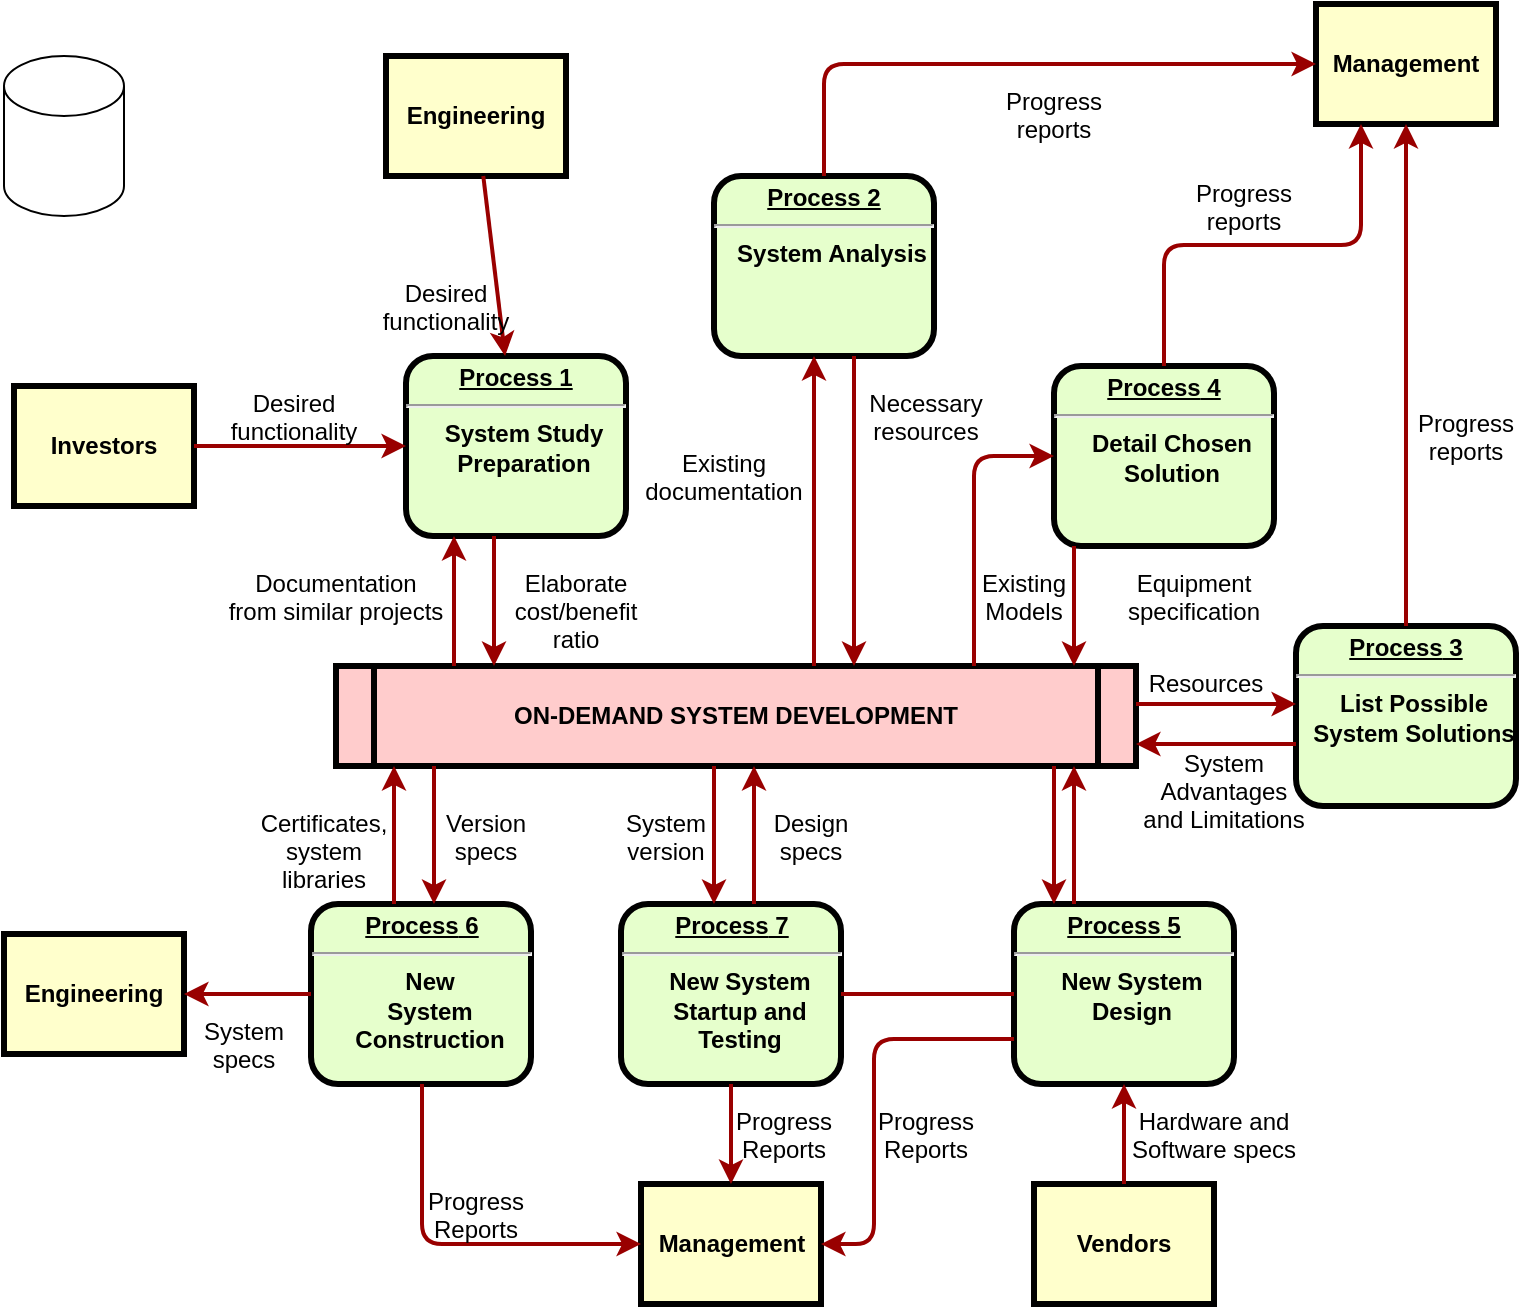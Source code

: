 <mxfile version="26.0.5" pages="2">
  <diagram name="Index" id="c7558073-3199-34d8-9f00-42111426c3f3">
    <mxGraphModel dx="1914" dy="1026" grid="1" gridSize="10" guides="1" tooltips="1" connect="1" arrows="1" fold="1" page="1" pageScale="1" pageWidth="826" pageHeight="1169" background="none" math="0" shadow="0">
      <root>
        <mxCell id="0" />
        <mxCell id="1" parent="0" />
        <mxCell id="2" value="&lt;p style=&quot;margin: 0px; margin-top: 4px; text-align: center; text-decoration: underline;&quot;&gt;&lt;strong&gt;Process 1&lt;br /&gt;&lt;/strong&gt;&lt;/p&gt;&lt;hr /&gt;&lt;p style=&quot;margin: 0px; margin-left: 8px;&quot;&gt;System Study&lt;/p&gt;&lt;p style=&quot;margin: 0px; margin-left: 8px;&quot;&gt;Preparation&lt;/p&gt;" style="verticalAlign=middle;align=center;overflow=fill;fontSize=12;fontFamily=Helvetica;html=1;rounded=1;fontStyle=1;strokeWidth=3;fillColor=#E6FFCC" parent="1" vertex="1">
          <mxGeometry x="236" y="236" width="110" height="90" as="geometry" />
        </mxCell>
        <mxCell id="3" value="Engineering" style="whiteSpace=wrap;align=center;verticalAlign=middle;fontStyle=1;strokeWidth=3;fillColor=#FFFFCC" parent="1" vertex="1">
          <mxGeometry x="226" y="86" width="90" height="60" as="geometry" />
        </mxCell>
        <mxCell id="4" value="Investors" style="whiteSpace=wrap;align=center;verticalAlign=middle;fontStyle=1;strokeWidth=3;fillColor=#FFFFCC" parent="1" vertex="1">
          <mxGeometry x="40" y="251" width="90" height="60" as="geometry" />
        </mxCell>
        <mxCell id="5" value="ON-DEMAND SYSTEM DEVELOPMENT" style="shape=process;whiteSpace=wrap;align=center;verticalAlign=middle;size=0.048;fontStyle=1;strokeWidth=3;fillColor=#FFCCCC" parent="1" vertex="1">
          <mxGeometry x="201.0" y="391" width="400" height="50" as="geometry" />
        </mxCell>
        <mxCell id="6" value="&lt;p style=&quot;margin: 0px; margin-top: 4px; text-align: center; text-decoration: underline;&quot;&gt;&lt;strong&gt;Process 2&lt;br /&gt;&lt;/strong&gt;&lt;/p&gt;&lt;hr /&gt;&lt;p style=&quot;margin: 0px; margin-left: 8px;&quot;&gt;System Analysis&lt;/p&gt;" style="verticalAlign=middle;align=center;overflow=fill;fontSize=12;fontFamily=Helvetica;html=1;rounded=1;fontStyle=1;strokeWidth=3;fillColor=#E6FFCC" parent="1" vertex="1">
          <mxGeometry x="390" y="146" width="110" height="90" as="geometry" />
        </mxCell>
        <mxCell id="7" value="&lt;p style=&quot;margin: 0px; margin-top: 4px; text-align: center; text-decoration: underline;&quot;&gt;&lt;strong&gt;&lt;strong&gt;Process&lt;/strong&gt; 3&lt;br /&gt;&lt;/strong&gt;&lt;/p&gt;&lt;hr /&gt;&lt;p style=&quot;margin: 0px; margin-left: 8px;&quot;&gt;List Possible&lt;/p&gt;&lt;p style=&quot;margin: 0px; margin-left: 8px;&quot;&gt;System Solutions&lt;/p&gt;" style="verticalAlign=middle;align=center;overflow=fill;fontSize=12;fontFamily=Helvetica;html=1;rounded=1;fontStyle=1;strokeWidth=3;fillColor=#E6FFCC" parent="1" vertex="1">
          <mxGeometry x="681" y="371" width="110" height="90" as="geometry" />
        </mxCell>
        <mxCell id="8" value="&lt;p style=&quot;margin: 0px; margin-top: 4px; text-align: center; text-decoration: underline;&quot;&gt;&lt;strong&gt;&lt;strong&gt;Process&lt;/strong&gt; 4&lt;br /&gt;&lt;/strong&gt;&lt;/p&gt;&lt;hr /&gt;&lt;p style=&quot;margin: 0px; margin-left: 8px;&quot;&gt;Detail Chosen&lt;/p&gt;&lt;p style=&quot;margin: 0px; margin-left: 8px;&quot;&gt;Solution&lt;/p&gt;" style="verticalAlign=middle;align=center;overflow=fill;fontSize=12;fontFamily=Helvetica;html=1;rounded=1;fontStyle=1;strokeWidth=3;fillColor=#E6FFCC" parent="1" vertex="1">
          <mxGeometry x="560" y="241" width="110" height="90" as="geometry" />
        </mxCell>
        <mxCell id="9" value="&lt;p style=&quot;margin: 0px; margin-top: 4px; text-align: center; text-decoration: underline;&quot;&gt;&lt;strong&gt;&lt;strong&gt;Process&lt;/strong&gt; 5&lt;br /&gt;&lt;/strong&gt;&lt;/p&gt;&lt;hr /&gt;&lt;p style=&quot;margin: 0px; margin-left: 8px;&quot;&gt;New System&lt;/p&gt;&lt;p style=&quot;margin: 0px; margin-left: 8px;&quot;&gt;Design&lt;/p&gt;" style="verticalAlign=middle;align=center;overflow=fill;fontSize=12;fontFamily=Helvetica;html=1;rounded=1;fontStyle=1;strokeWidth=3;fillColor=#E6FFCC" parent="1" vertex="1">
          <mxGeometry x="540" y="510" width="110" height="90" as="geometry" />
        </mxCell>
        <mxCell id="10" value="&lt;p style=&quot;margin: 0px; margin-top: 4px; text-align: center; text-decoration: underline;&quot;&gt;&lt;strong&gt;&lt;strong&gt;Process&lt;/strong&gt; 6&lt;br /&gt;&lt;/strong&gt;&lt;/p&gt;&lt;hr /&gt;&lt;p style=&quot;margin: 0px; margin-left: 8px;&quot;&gt;New&lt;/p&gt;&lt;p style=&quot;margin: 0px; margin-left: 8px;&quot;&gt;System&lt;/p&gt;&lt;p style=&quot;margin: 0px; margin-left: 8px;&quot;&gt;Construction&lt;/p&gt;" style="verticalAlign=middle;align=center;overflow=fill;fontSize=12;fontFamily=Helvetica;html=1;rounded=1;fontStyle=1;strokeWidth=3;fillColor=#E6FFCC" parent="1" vertex="1">
          <mxGeometry x="188.5" y="510" width="110" height="90" as="geometry" />
        </mxCell>
        <mxCell id="12" value="Management" style="whiteSpace=wrap;align=center;verticalAlign=middle;fontStyle=1;strokeWidth=3;fillColor=#FFFFCC" parent="1" vertex="1">
          <mxGeometry x="691" y="60.0" width="90" height="60" as="geometry" />
        </mxCell>
        <mxCell id="13" value="Management" style="whiteSpace=wrap;align=center;verticalAlign=middle;fontStyle=1;strokeWidth=3;fillColor=#FFFFCC" parent="1" vertex="1">
          <mxGeometry x="353.5" y="650" width="90" height="60" as="geometry" />
        </mxCell>
        <mxCell id="14" value="Engineering" style="whiteSpace=wrap;align=center;verticalAlign=middle;fontStyle=1;strokeWidth=3;fillColor=#FFFFCC" parent="1" vertex="1">
          <mxGeometry x="35.0" y="525.0" width="90" height="60" as="geometry" />
        </mxCell>
        <mxCell id="15" value="Vendors" style="whiteSpace=wrap;align=center;verticalAlign=middle;fontStyle=1;strokeWidth=3;fillColor=#FFFFCC" parent="1" vertex="1">
          <mxGeometry x="550.0" y="650" width="90" height="60" as="geometry" />
        </mxCell>
        <mxCell id="36" value="" style="edgeStyle=none;noEdgeStyle=1;strokeColor=#990000;strokeWidth=2" parent="1" source="3" target="2" edge="1">
          <mxGeometry width="100" height="100" relative="1" as="geometry">
            <mxPoint x="20" y="250" as="sourcePoint" />
            <mxPoint x="120" y="150" as="targetPoint" />
          </mxGeometry>
        </mxCell>
        <mxCell id="37" value="" style="edgeStyle=none;noEdgeStyle=1;strokeColor=#990000;strokeWidth=2" parent="1" source="4" target="2" edge="1">
          <mxGeometry width="100" height="100" relative="1" as="geometry">
            <mxPoint x="280" y="190" as="sourcePoint" />
            <mxPoint x="380" y="90" as="targetPoint" />
          </mxGeometry>
        </mxCell>
        <mxCell id="11" value="&lt;p style=&quot;margin: 0px; margin-top: 4px; text-align: center; text-decoration: underline;&quot;&gt;&lt;strong&gt;&lt;strong&gt;Process&lt;/strong&gt; 7&lt;br /&gt;&lt;/strong&gt;&lt;/p&gt;&lt;hr /&gt;&lt;p style=&quot;margin: 0px; margin-left: 8px;&quot;&gt;New System&lt;/p&gt;&lt;p style=&quot;margin: 0px; margin-left: 8px;&quot;&gt;Startup and&lt;/p&gt;&lt;p style=&quot;margin: 0px; margin-left: 8px;&quot;&gt;Testing&lt;/p&gt;" style="verticalAlign=middle;align=center;overflow=fill;fontSize=12;fontFamily=Helvetica;html=1;rounded=1;fontStyle=1;strokeWidth=3;fillColor=#E6FFCC" parent="1" vertex="1">
          <mxGeometry x="343.5" y="510" width="110" height="90" as="geometry" />
        </mxCell>
        <mxCell id="51" value="" style="endArrow=none;noEdgeStyle=1;strokeColor=#990000;strokeWidth=2" parent="1" source="9" target="11" edge="1">
          <mxGeometry relative="1" as="geometry">
            <mxPoint x="205.008" y="481" as="sourcePoint" />
            <mxPoint x="400.328" y="650" as="targetPoint" />
          </mxGeometry>
        </mxCell>
        <mxCell id="52" value="Desired &#xa;functionality" style="text;spacingTop=-5;align=center" parent="1" vertex="1">
          <mxGeometry x="165" y="251" width="30" height="20" as="geometry" />
        </mxCell>
        <mxCell id="53" value="Desired &#xa;functionality" style="text;spacingTop=-5;align=center" parent="1" vertex="1">
          <mxGeometry x="241" y="196" width="30" height="20" as="geometry" />
        </mxCell>
        <mxCell id="54" value="Documentation&#xa;from similar projects" style="text;spacingTop=-5;align=center" parent="1" vertex="1">
          <mxGeometry x="186" y="341" width="30" height="20" as="geometry" />
        </mxCell>
        <mxCell id="55" value="" style="edgeStyle=elbowEdgeStyle;elbow=horizontal;strokeColor=#990000;strokeWidth=2" parent="1" source="5" target="2" edge="1">
          <mxGeometry width="100" height="100" relative="1" as="geometry">
            <mxPoint x="50" y="530" as="sourcePoint" />
            <mxPoint x="150" y="430" as="targetPoint" />
            <Array as="points">
              <mxPoint x="260" y="370" />
            </Array>
          </mxGeometry>
        </mxCell>
        <mxCell id="56" value="" style="edgeStyle=elbowEdgeStyle;elbow=horizontal;strokeColor=#990000;strokeWidth=2" parent="1" source="2" target="5" edge="1">
          <mxGeometry width="100" height="100" relative="1" as="geometry">
            <mxPoint x="50" y="500" as="sourcePoint" />
            <mxPoint x="150" y="400" as="targetPoint" />
            <Array as="points">
              <mxPoint x="280" y="360" />
            </Array>
          </mxGeometry>
        </mxCell>
        <mxCell id="57" value="Elaborate&#xa;cost/benefit&#xa;ratio" style="text;spacingTop=-5;align=center" parent="1" vertex="1">
          <mxGeometry x="306" y="341" width="30" height="20" as="geometry" />
        </mxCell>
        <mxCell id="58" value="" style="edgeStyle=elbowEdgeStyle;elbow=horizontal;strokeColor=#990000;strokeWidth=2" parent="1" source="5" target="6" edge="1">
          <mxGeometry width="100" height="100" relative="1" as="geometry">
            <mxPoint x="380" y="370" as="sourcePoint" />
            <mxPoint x="480" y="270" as="targetPoint" />
            <Array as="points">
              <mxPoint x="440" y="310" />
            </Array>
          </mxGeometry>
        </mxCell>
        <mxCell id="59" value="" style="edgeStyle=elbowEdgeStyle;elbow=horizontal;strokeColor=#990000;strokeWidth=2" parent="1" source="6" target="5" edge="1">
          <mxGeometry width="100" height="100" relative="1" as="geometry">
            <mxPoint x="350" y="370" as="sourcePoint" />
            <mxPoint x="450" y="270" as="targetPoint" />
            <Array as="points">
              <mxPoint x="460" y="320" />
            </Array>
          </mxGeometry>
        </mxCell>
        <mxCell id="60" value="Existing&#xa;documentation" style="text;spacingTop=-5;align=center" parent="1" vertex="1">
          <mxGeometry x="380.0" y="281.0" width="30" height="20" as="geometry" />
        </mxCell>
        <mxCell id="61" value="Necessary&#xa;resources" style="text;spacingTop=-5;align=center" parent="1" vertex="1">
          <mxGeometry x="481.0" y="251.0" width="30" height="20" as="geometry" />
        </mxCell>
        <mxCell id="62" value="Progress&#xa;reports" style="text;spacingTop=-5;align=center" parent="1" vertex="1">
          <mxGeometry x="545.0" y="100.0" width="30" height="20" as="geometry" />
        </mxCell>
        <mxCell id="63" value="Progress&#xa;reports" style="text;spacingTop=-5;align=center" parent="1" vertex="1">
          <mxGeometry x="640" y="146.0" width="30" height="20" as="geometry" />
        </mxCell>
        <mxCell id="64" value="Progress&#xa;reports" style="text;spacingTop=-5;align=center" parent="1" vertex="1">
          <mxGeometry x="751.0" y="261.0" width="30" height="20" as="geometry" />
        </mxCell>
        <mxCell id="65" value="" style="edgeStyle=elbowEdgeStyle;elbow=horizontal;strokeColor=#990000;strokeWidth=2" parent="1" source="6" target="12" edge="1">
          <mxGeometry width="100" height="100" relative="1" as="geometry">
            <mxPoint x="260" y="180.0" as="sourcePoint" />
            <mxPoint x="360" y="80.0" as="targetPoint" />
            <Array as="points">
              <mxPoint x="445" y="140" />
            </Array>
          </mxGeometry>
        </mxCell>
        <mxCell id="66" value="" style="edgeStyle=elbowEdgeStyle;elbow=vertical;entryX=0.25;entryY=1;strokeColor=#990000;strokeWidth=2" parent="1" source="8" target="12" edge="1">
          <mxGeometry width="100" height="100" relative="1" as="geometry">
            <mxPoint x="530" y="250" as="sourcePoint" />
            <mxPoint x="630" y="150" as="targetPoint" />
          </mxGeometry>
        </mxCell>
        <mxCell id="67" value="" style="edgeStyle=elbowEdgeStyle;elbow=horizontal;strokeColor=#990000;strokeWidth=2" parent="1" source="7" target="12" edge="1">
          <mxGeometry width="100" height="100" relative="1" as="geometry">
            <mxPoint x="660.0" y="360" as="sourcePoint" />
            <mxPoint x="760.0" y="260" as="targetPoint" />
          </mxGeometry>
        </mxCell>
        <mxCell id="68" value="" style="edgeStyle=elbowEdgeStyle;elbow=horizontal;strokeColor=#990000;strokeWidth=2" parent="1" source="8" target="5" edge="1">
          <mxGeometry width="100" height="100" relative="1" as="geometry">
            <mxPoint x="570" y="380" as="sourcePoint" />
            <mxPoint x="510" y="250" as="targetPoint" />
            <Array as="points">
              <mxPoint x="570" y="360" />
            </Array>
          </mxGeometry>
        </mxCell>
        <mxCell id="69" value="" style="edgeStyle=segmentEdgeStyle;strokeColor=#990000;strokeWidth=2" parent="1" source="5" target="8" edge="1">
          <mxGeometry width="100" height="100" relative="1" as="geometry">
            <mxPoint x="340" y="360" as="sourcePoint" />
            <mxPoint x="440" y="260" as="targetPoint" />
            <Array as="points">
              <mxPoint x="520" y="286" />
            </Array>
          </mxGeometry>
        </mxCell>
        <mxCell id="70" value="Existing&#xa;Models" style="text;spacingTop=-5;align=center" parent="1" vertex="1">
          <mxGeometry x="530.0" y="341.0" width="30" height="20" as="geometry" />
        </mxCell>
        <mxCell id="71" value="Equipment&#xa;specification" style="text;spacingTop=-5;align=center" parent="1" vertex="1">
          <mxGeometry x="615" y="341" width="30" height="20" as="geometry" />
        </mxCell>
        <mxCell id="72" value="" style="edgeStyle=elbowEdgeStyle;elbow=vertical;strokeColor=#990000;strokeWidth=2" parent="1" source="5" target="7" edge="1">
          <mxGeometry width="100" height="100" relative="1" as="geometry">
            <mxPoint x="500" y="500" as="sourcePoint" />
            <mxPoint x="600" y="400" as="targetPoint" />
            <Array as="points">
              <mxPoint x="650" y="410" />
            </Array>
          </mxGeometry>
        </mxCell>
        <mxCell id="73" value="" style="edgeStyle=elbowEdgeStyle;elbow=vertical;strokeColor=#990000;strokeWidth=2" parent="1" source="7" target="5" edge="1">
          <mxGeometry width="100" height="100" relative="1" as="geometry">
            <mxPoint x="460" y="500" as="sourcePoint" />
            <mxPoint x="560" y="400" as="targetPoint" />
            <Array as="points">
              <mxPoint x="650" y="430" />
            </Array>
          </mxGeometry>
        </mxCell>
        <mxCell id="74" value="Resources" style="text;spacingTop=-5;align=center" parent="1" vertex="1">
          <mxGeometry x="621" y="391.0" width="30" height="20" as="geometry" />
        </mxCell>
        <mxCell id="75" value="System &#xa;Advantages &#xa;and Limitations" style="text;spacingTop=-5;align=center" parent="1" vertex="1">
          <mxGeometry x="630" y="431.0" width="30" height="20" as="geometry" />
        </mxCell>
        <mxCell id="76" value="" style="edgeStyle=elbowEdgeStyle;elbow=horizontal;strokeColor=#990000;strokeWidth=2" parent="1" source="9" target="5" edge="1">
          <mxGeometry width="100" height="100" relative="1" as="geometry">
            <mxPoint x="420" y="580" as="sourcePoint" />
            <mxPoint x="520" y="480" as="targetPoint" />
            <Array as="points">
              <mxPoint x="570" y="470" />
            </Array>
          </mxGeometry>
        </mxCell>
        <mxCell id="77" value="" style="edgeStyle=elbowEdgeStyle;elbow=horizontal;strokeColor=#990000;strokeWidth=2" parent="1" source="5" target="9" edge="1">
          <mxGeometry width="100" height="100" relative="1" as="geometry">
            <mxPoint x="400" y="590" as="sourcePoint" />
            <mxPoint x="500" y="490" as="targetPoint" />
            <Array as="points">
              <mxPoint x="560" y="480" />
            </Array>
          </mxGeometry>
        </mxCell>
        <mxCell id="78" value="" style="edgeStyle=elbowEdgeStyle;elbow=horizontal;strokeColor=#990000;strokeWidth=2" parent="1" source="15" target="9" edge="1">
          <mxGeometry width="100" height="100" relative="1" as="geometry">
            <mxPoint x="430" y="700" as="sourcePoint" />
            <mxPoint x="530" y="600" as="targetPoint" />
          </mxGeometry>
        </mxCell>
        <mxCell id="79" value="Hardware and&#xa;Software specs" style="text;spacingTop=-5;align=center" parent="1" vertex="1">
          <mxGeometry x="625" y="610" width="30" height="20" as="geometry" />
        </mxCell>
        <mxCell id="81" value="" style="edgeStyle=elbowEdgeStyle;elbow=horizontal;exitX=0;exitY=0.75;strokeColor=#990000;strokeWidth=2" parent="1" source="9" target="13" edge="1">
          <mxGeometry width="100" height="100" relative="1" as="geometry">
            <mxPoint x="420" y="730" as="sourcePoint" />
            <mxPoint x="520" y="630" as="targetPoint" />
            <Array as="points">
              <mxPoint x="470" y="630" />
            </Array>
          </mxGeometry>
        </mxCell>
        <mxCell id="82" value="Progress&#xa;Reports" style="text;spacingTop=-5;align=center" parent="1" vertex="1">
          <mxGeometry x="481.0" y="610.0" width="30" height="20" as="geometry" />
        </mxCell>
        <mxCell id="83" value="" style="edgeStyle=elbowEdgeStyle;elbow=horizontal;strokeColor=#990000;strokeWidth=2" parent="1" source="11" target="13" edge="1">
          <mxGeometry width="100" height="100" relative="1" as="geometry">
            <mxPoint x="200" y="660.0" as="sourcePoint" />
            <mxPoint x="230.0" y="650" as="targetPoint" />
          </mxGeometry>
        </mxCell>
        <mxCell id="84" value="Progress&#xa;Reports" style="text;spacingTop=-5;align=center" parent="1" vertex="1">
          <mxGeometry x="410.0" y="610.0" width="30" height="20" as="geometry" />
        </mxCell>
        <mxCell id="85" value="" style="edgeStyle=elbowEdgeStyle;elbow=horizontal;strokeColor=#990000;strokeWidth=2" parent="1" source="10" target="13" edge="1">
          <mxGeometry width="100" height="100" relative="1" as="geometry">
            <mxPoint x="130.0" y="740" as="sourcePoint" />
            <mxPoint x="230.0" y="640" as="targetPoint" />
            <Array as="points">
              <mxPoint x="244" y="630" />
            </Array>
          </mxGeometry>
        </mxCell>
        <mxCell id="86" value="Progress&#xa;Reports" style="text;spacingTop=-5;align=center" parent="1" vertex="1">
          <mxGeometry x="256.0" y="650.0" width="30" height="20" as="geometry" />
        </mxCell>
        <mxCell id="87" value="" style="edgeStyle=elbowEdgeStyle;elbow=vertical;strokeColor=#990000;strokeWidth=2" parent="1" source="10" target="14" edge="1">
          <mxGeometry width="100" height="100" relative="1" as="geometry">
            <mxPoint x="70" y="740" as="sourcePoint" />
            <mxPoint x="170" y="640" as="targetPoint" />
          </mxGeometry>
        </mxCell>
        <mxCell id="88" value="" style="edgeStyle=elbowEdgeStyle;elbow=horizontal;strokeColor=#990000;strokeWidth=2" parent="1" source="5" target="11" edge="1">
          <mxGeometry width="100" height="100" relative="1" as="geometry">
            <mxPoint x="50" y="500" as="sourcePoint" />
            <mxPoint x="150" y="400" as="targetPoint" />
            <Array as="points">
              <mxPoint x="390" y="470" />
            </Array>
          </mxGeometry>
        </mxCell>
        <mxCell id="89" value="" style="edgeStyle=elbowEdgeStyle;elbow=horizontal;strokeColor=#990000;strokeWidth=2" parent="1" source="11" target="5" edge="1">
          <mxGeometry width="100" height="100" relative="1" as="geometry">
            <mxPoint x="60.0" y="510" as="sourcePoint" />
            <mxPoint x="160.0" y="410" as="targetPoint" />
            <Array as="points">
              <mxPoint x="410" y="470" />
            </Array>
          </mxGeometry>
        </mxCell>
        <mxCell id="90" value="Version&#xa;specs" style="text;spacingTop=-5;align=center" parent="1" vertex="1">
          <mxGeometry x="261" y="461" width="30" height="20" as="geometry" />
        </mxCell>
        <mxCell id="91" value="Certificates,&#xa;system&#xa;libraries" style="text;spacingTop=-5;align=center" parent="1" vertex="1">
          <mxGeometry x="180" y="461.0" width="30" height="20" as="geometry" />
        </mxCell>
        <mxCell id="92" value="" style="edgeStyle=elbowEdgeStyle;elbow=horizontal;strokeColor=#990000;strokeWidth=2" parent="1" source="5" target="10" edge="1">
          <mxGeometry width="100" height="100" relative="1" as="geometry">
            <mxPoint x="30.0" y="500" as="sourcePoint" />
            <mxPoint x="130.0" y="400" as="targetPoint" />
            <Array as="points">
              <mxPoint x="250" y="470" />
            </Array>
          </mxGeometry>
        </mxCell>
        <mxCell id="93" value="" style="edgeStyle=elbowEdgeStyle;elbow=horizontal;strokeColor=#990000;strokeWidth=2" parent="1" source="10" target="5" edge="1">
          <mxGeometry width="100" height="100" relative="1" as="geometry">
            <mxPoint x="40" y="510" as="sourcePoint" />
            <mxPoint x="140" y="410" as="targetPoint" />
            <Array as="points">
              <mxPoint x="230" y="470" />
            </Array>
          </mxGeometry>
        </mxCell>
        <mxCell id="94" value="System&#xa;specs" style="text;spacingTop=-5;align=center" parent="1" vertex="1">
          <mxGeometry x="140.0" y="565.0" width="30" height="20" as="geometry" />
        </mxCell>
        <mxCell id="95" value="Design&#xa;specs" style="text;spacingTop=-5;align=center" parent="1" vertex="1">
          <mxGeometry x="423.5" y="461.0" width="30" height="20" as="geometry" />
        </mxCell>
        <mxCell id="96" value="System&#xa;version" style="text;spacingTop=-5;align=center" parent="1" vertex="1">
          <mxGeometry x="351.0" y="461" width="30" height="20" as="geometry" />
        </mxCell>
        <mxCell id="5oEKNC7OBgwI4tWTaLQE-96" value="" style="shape=cylinder3;whiteSpace=wrap;html=1;boundedLbl=1;backgroundOutline=1;size=15;" vertex="1" parent="1">
          <mxGeometry x="35" y="86" width="60" height="80" as="geometry" />
        </mxCell>
      </root>
    </mxGraphModel>
  </diagram>
  <diagram id="qChJSmj0L4PwBQMLxGwN" name="Functional Overview">
    <mxGraphModel dx="1914" dy="1026" grid="1" gridSize="10" guides="1" tooltips="1" connect="1" arrows="1" fold="1" page="1" pageScale="1" pageWidth="1169" pageHeight="827" math="0" shadow="0">
      <root>
        <mxCell id="0" />
        <mxCell id="1" parent="0" />
        <mxCell id="FosKkpnsM5VtQTjcn_wS-1" value="Assets" style="childLayout=tableLayout;recursiveResize=0;strokeColor=#98bf21;fillColor=#A7C942;shadow=1;rounded=1;glass=1;rotatable=1;autosize=1;" parent="1" vertex="1">
          <mxGeometry x="45" y="30" width="1080" height="1665" as="geometry" />
        </mxCell>
        <mxCell id="FosKkpnsM5VtQTjcn_wS-2" style="shape=tableRow;horizontal=0;startSize=0;swimlaneHead=0;swimlaneBody=0;top=0;left=0;bottom=0;right=0;dropTarget=0;collapsible=0;recursiveResize=0;expand=0;fontStyle=0;strokeColor=inherit;fillColor=#ffffff;" parent="FosKkpnsM5VtQTjcn_wS-1" vertex="1">
          <mxGeometry width="1080" height="50" as="geometry" />
        </mxCell>
        <mxCell id="FosKkpnsM5VtQTjcn_wS-3" value="Sr.No" style="connectable=0;recursiveResize=0;strokeColor=inherit;fillColor=#A7C942;align=center;fontStyle=1;fontColor=#FFFFFF;html=1;" parent="FosKkpnsM5VtQTjcn_wS-2" vertex="1">
          <mxGeometry width="90" height="50" as="geometry">
            <mxRectangle width="90" height="50" as="alternateBounds" />
          </mxGeometry>
        </mxCell>
        <mxCell id="FosKkpnsM5VtQTjcn_wS-4" value="Feature" style="connectable=0;recursiveResize=0;strokeColor=inherit;fillColor=#A7C942;align=center;fontStyle=1;fontColor=#FFFFFF;html=1;" parent="FosKkpnsM5VtQTjcn_wS-2" vertex="1">
          <mxGeometry x="90" width="200" height="50" as="geometry">
            <mxRectangle width="200" height="50" as="alternateBounds" />
          </mxGeometry>
        </mxCell>
        <mxCell id="FosKkpnsM5VtQTjcn_wS-5" value="Sub Feature" style="connectable=0;recursiveResize=0;strokeColor=inherit;fillColor=#A7C942;align=center;fontStyle=1;fontColor=#FFFFFF;html=1;" parent="FosKkpnsM5VtQTjcn_wS-2" vertex="1">
          <mxGeometry x="290" width="350" height="50" as="geometry">
            <mxRectangle width="350" height="50" as="alternateBounds" />
          </mxGeometry>
        </mxCell>
        <mxCell id="FosKkpnsM5VtQTjcn_wS-22" value="Stakeholders" style="connectable=0;recursiveResize=0;strokeColor=inherit;fillColor=#A7C942;align=center;fontStyle=1;fontColor=#FFFFFF;html=1;" parent="FosKkpnsM5VtQTjcn_wS-2" vertex="1">
          <mxGeometry x="640" width="213" height="50" as="geometry">
            <mxRectangle width="213" height="50" as="alternateBounds" />
          </mxGeometry>
        </mxCell>
        <mxCell id="FosKkpnsM5VtQTjcn_wS-32" value="Business Problems" style="connectable=0;recursiveResize=0;strokeColor=inherit;fillColor=#A7C942;align=center;fontStyle=1;fontColor=#FFFFFF;html=1;" parent="FosKkpnsM5VtQTjcn_wS-2" vertex="1">
          <mxGeometry x="853" width="227" height="50" as="geometry">
            <mxRectangle width="227" height="50" as="alternateBounds" />
          </mxGeometry>
        </mxCell>
        <mxCell id="FosKkpnsM5VtQTjcn_wS-6" value="" style="shape=tableRow;horizontal=0;startSize=0;swimlaneHead=0;swimlaneBody=0;top=0;left=0;bottom=0;right=0;dropTarget=0;collapsible=0;recursiveResize=0;expand=0;fontStyle=0;strokeColor=inherit;fillColor=#ffffff;" parent="FosKkpnsM5VtQTjcn_wS-1" vertex="1">
          <mxGeometry y="50" width="1080" height="60" as="geometry" />
        </mxCell>
        <mxCell id="FosKkpnsM5VtQTjcn_wS-7" value="01" style="connectable=0;recursiveResize=0;strokeColor=inherit;fillColor=inherit;align=center;whiteSpace=wrap;html=1;" parent="FosKkpnsM5VtQTjcn_wS-6" vertex="1">
          <mxGeometry width="90" height="60" as="geometry">
            <mxRectangle width="90" height="60" as="alternateBounds" />
          </mxGeometry>
        </mxCell>
        <mxCell id="FosKkpnsM5VtQTjcn_wS-8" value="Asset Management" style="connectable=0;recursiveResize=0;strokeColor=inherit;fillColor=inherit;align=center;whiteSpace=wrap;html=1;textShadow=1;fontSize=16;" parent="FosKkpnsM5VtQTjcn_wS-6" vertex="1">
          <mxGeometry x="90" width="200" height="60" as="geometry">
            <mxRectangle width="200" height="60" as="alternateBounds" />
          </mxGeometry>
        </mxCell>
        <mxCell id="FosKkpnsM5VtQTjcn_wS-9" value="As a UserI should able to add Assets in the Salesforce Application So that I can Track the the Allocations of Devices&amp;nbsp;" style="connectable=0;recursiveResize=0;strokeColor=inherit;fillColor=inherit;align=left;whiteSpace=wrap;html=1;verticalAlign=top;" parent="FosKkpnsM5VtQTjcn_wS-6" vertex="1">
          <mxGeometry x="290" width="350" height="60" as="geometry">
            <mxRectangle width="350" height="60" as="alternateBounds" />
          </mxGeometry>
        </mxCell>
        <mxCell id="FosKkpnsM5VtQTjcn_wS-23" value="IT Team&amp;nbsp;" style="connectable=0;recursiveResize=0;strokeColor=inherit;fillColor=inherit;align=center;whiteSpace=wrap;html=1;" parent="FosKkpnsM5VtQTjcn_wS-6" vertex="1">
          <mxGeometry x="640" width="213" height="60" as="geometry">
            <mxRectangle width="213" height="60" as="alternateBounds" />
          </mxGeometry>
        </mxCell>
        <mxCell id="FosKkpnsM5VtQTjcn_wS-33" value="Consolidated Report of all the Asset any time" style="connectable=0;recursiveResize=0;strokeColor=inherit;fillColor=inherit;align=center;whiteSpace=wrap;html=1;" parent="FosKkpnsM5VtQTjcn_wS-6" vertex="1">
          <mxGeometry x="853" width="227" height="60" as="geometry">
            <mxRectangle width="227" height="60" as="alternateBounds" />
          </mxGeometry>
        </mxCell>
        <mxCell id="FosKkpnsM5VtQTjcn_wS-67" style="shape=tableRow;horizontal=0;startSize=0;swimlaneHead=0;swimlaneBody=0;top=0;left=0;bottom=0;right=0;dropTarget=0;collapsible=0;recursiveResize=0;expand=0;fontStyle=0;strokeColor=inherit;fillColor=#ffffff;" parent="FosKkpnsM5VtQTjcn_wS-1" vertex="1">
          <mxGeometry y="110" width="1080" height="50" as="geometry" />
        </mxCell>
        <mxCell id="FosKkpnsM5VtQTjcn_wS-68" style="connectable=0;recursiveResize=0;strokeColor=inherit;fillColor=inherit;align=center;whiteSpace=wrap;html=1;" parent="FosKkpnsM5VtQTjcn_wS-67" vertex="1">
          <mxGeometry width="90" height="50" as="geometry">
            <mxRectangle width="90" height="50" as="alternateBounds" />
          </mxGeometry>
        </mxCell>
        <mxCell id="FosKkpnsM5VtQTjcn_wS-69" style="connectable=0;recursiveResize=0;strokeColor=inherit;fillColor=inherit;align=center;whiteSpace=wrap;html=1;" parent="FosKkpnsM5VtQTjcn_wS-67" vertex="1">
          <mxGeometry x="90" width="200" height="50" as="geometry">
            <mxRectangle width="200" height="50" as="alternateBounds" />
          </mxGeometry>
        </mxCell>
        <mxCell id="FosKkpnsM5VtQTjcn_wS-70" value="AS IT Team Member I should able to Track All the Software I Buy and Keep track and management of Renewal of all the&amp;nbsp; subscription on time" style="connectable=0;recursiveResize=0;strokeColor=inherit;fillColor=inherit;align=left;whiteSpace=wrap;html=1;verticalAlign=top;" parent="FosKkpnsM5VtQTjcn_wS-67" vertex="1">
          <mxGeometry x="290" width="350" height="50" as="geometry">
            <mxRectangle width="350" height="50" as="alternateBounds" />
          </mxGeometry>
        </mxCell>
        <mxCell id="FosKkpnsM5VtQTjcn_wS-71" value="IT ,Team , Finance Team&amp;nbsp;" style="connectable=0;recursiveResize=0;strokeColor=inherit;fillColor=inherit;align=center;whiteSpace=wrap;html=1;" parent="FosKkpnsM5VtQTjcn_wS-67" vertex="1">
          <mxGeometry x="640" width="213" height="50" as="geometry">
            <mxRectangle width="213" height="50" as="alternateBounds" />
          </mxGeometry>
        </mxCell>
        <mxCell id="FosKkpnsM5VtQTjcn_wS-72" value="Tracking of Subscription of Software&#39;s&amp;nbsp;" style="connectable=0;recursiveResize=0;strokeColor=inherit;fillColor=inherit;align=center;whiteSpace=wrap;html=1;" parent="FosKkpnsM5VtQTjcn_wS-67" vertex="1">
          <mxGeometry x="853" width="227" height="50" as="geometry">
            <mxRectangle width="227" height="50" as="alternateBounds" />
          </mxGeometry>
        </mxCell>
        <mxCell id="FUhlBzxEOlwgFOCo2P8J-1" value="" style="shape=tableRow;horizontal=0;startSize=0;swimlaneHead=0;swimlaneBody=0;top=0;left=0;bottom=0;right=0;dropTarget=0;collapsible=0;recursiveResize=0;expand=0;fontStyle=1;strokeColor=inherit;fillColor=#EAF2D3;" vertex="1" parent="FosKkpnsM5VtQTjcn_wS-1">
          <mxGeometry y="160" width="1080" height="40" as="geometry" />
        </mxCell>
        <mxCell id="FUhlBzxEOlwgFOCo2P8J-2" value="02" style="connectable=0;recursiveResize=0;strokeColor=inherit;fillColor=inherit;whiteSpace=wrap;html=1;" vertex="1" parent="FUhlBzxEOlwgFOCo2P8J-1">
          <mxGeometry width="90" height="40" as="geometry">
            <mxRectangle width="90" height="40" as="alternateBounds" />
          </mxGeometry>
        </mxCell>
        <mxCell id="FUhlBzxEOlwgFOCo2P8J-3" value="HR Management" style="connectable=0;recursiveResize=0;strokeColor=inherit;fillColor=inherit;whiteSpace=wrap;html=1;textShadow=1;fontSize=16;" vertex="1" parent="FUhlBzxEOlwgFOCo2P8J-1">
          <mxGeometry x="90" width="200" height="40" as="geometry">
            <mxRectangle width="200" height="40" as="alternateBounds" />
          </mxGeometry>
        </mxCell>
        <mxCell id="FUhlBzxEOlwgFOCo2P8J-4" value="Able to On Board Users in Department , manage the hierarchy of Users&amp;nbsp;" style="connectable=0;recursiveResize=0;strokeColor=inherit;fillColor=inherit;whiteSpace=wrap;html=1;align=left;verticalAlign=top;" vertex="1" parent="FUhlBzxEOlwgFOCo2P8J-1">
          <mxGeometry x="290" width="350" height="40" as="geometry">
            <mxRectangle width="350" height="40" as="alternateBounds" />
          </mxGeometry>
        </mxCell>
        <mxCell id="FUhlBzxEOlwgFOCo2P8J-5" value="All" style="connectable=0;recursiveResize=0;strokeColor=inherit;fillColor=inherit;whiteSpace=wrap;html=1;" vertex="1" parent="FUhlBzxEOlwgFOCo2P8J-1">
          <mxGeometry x="640" width="213" height="40" as="geometry">
            <mxRectangle width="213" height="40" as="alternateBounds" />
          </mxGeometry>
        </mxCell>
        <mxCell id="FUhlBzxEOlwgFOCo2P8J-6" style="connectable=0;recursiveResize=0;strokeColor=inherit;fillColor=inherit;whiteSpace=wrap;html=1;" vertex="1" parent="FUhlBzxEOlwgFOCo2P8J-1">
          <mxGeometry x="853" width="227" height="40" as="geometry">
            <mxRectangle width="227" height="40" as="alternateBounds" />
          </mxGeometry>
        </mxCell>
        <mxCell id="FosKkpnsM5VtQTjcn_wS-10" value="" style="shape=tableRow;horizontal=0;startSize=0;swimlaneHead=0;swimlaneBody=0;top=0;left=0;bottom=0;right=0;dropTarget=0;collapsible=0;recursiveResize=0;expand=0;fontStyle=1;strokeColor=inherit;fillColor=#EAF2D3;" parent="FosKkpnsM5VtQTjcn_wS-1" vertex="1">
          <mxGeometry y="200" width="1080" height="40" as="geometry" />
        </mxCell>
        <mxCell id="FosKkpnsM5VtQTjcn_wS-11" value="" style="connectable=0;recursiveResize=0;strokeColor=inherit;fillColor=inherit;whiteSpace=wrap;html=1;" parent="FosKkpnsM5VtQTjcn_wS-10" vertex="1">
          <mxGeometry width="90" height="40" as="geometry">
            <mxRectangle width="90" height="40" as="alternateBounds" />
          </mxGeometry>
        </mxCell>
        <mxCell id="FosKkpnsM5VtQTjcn_wS-12" value="" style="connectable=0;recursiveResize=0;strokeColor=inherit;fillColor=inherit;whiteSpace=wrap;html=1;" parent="FosKkpnsM5VtQTjcn_wS-10" vertex="1">
          <mxGeometry x="90" width="200" height="40" as="geometry">
            <mxRectangle width="200" height="40" as="alternateBounds" />
          </mxGeometry>
        </mxCell>
        <mxCell id="FosKkpnsM5VtQTjcn_wS-13" value="Able to Off-board users from Salesforce&amp;nbsp;" style="connectable=0;recursiveResize=0;strokeColor=inherit;fillColor=inherit;whiteSpace=wrap;html=1;align=left;verticalAlign=top;" parent="FosKkpnsM5VtQTjcn_wS-10" vertex="1">
          <mxGeometry x="290" width="350" height="40" as="geometry">
            <mxRectangle width="350" height="40" as="alternateBounds" />
          </mxGeometry>
        </mxCell>
        <mxCell id="FosKkpnsM5VtQTjcn_wS-24" value="All" style="connectable=0;recursiveResize=0;strokeColor=inherit;fillColor=inherit;whiteSpace=wrap;html=1;" parent="FosKkpnsM5VtQTjcn_wS-10" vertex="1">
          <mxGeometry x="640" width="213" height="40" as="geometry">
            <mxRectangle width="213" height="40" as="alternateBounds" />
          </mxGeometry>
        </mxCell>
        <mxCell id="FosKkpnsM5VtQTjcn_wS-34" style="connectable=0;recursiveResize=0;strokeColor=inherit;fillColor=inherit;whiteSpace=wrap;html=1;" parent="FosKkpnsM5VtQTjcn_wS-10" vertex="1">
          <mxGeometry x="853" width="227" height="40" as="geometry">
            <mxRectangle width="227" height="40" as="alternateBounds" />
          </mxGeometry>
        </mxCell>
        <mxCell id="FUhlBzxEOlwgFOCo2P8J-85" style="shape=tableRow;horizontal=0;startSize=0;swimlaneHead=0;swimlaneBody=0;top=0;left=0;bottom=0;right=0;dropTarget=0;collapsible=0;recursiveResize=0;expand=0;fontStyle=1;strokeColor=inherit;fillColor=#EAF2D3;" vertex="1" parent="FosKkpnsM5VtQTjcn_wS-1">
          <mxGeometry y="240" width="1080" height="40" as="geometry" />
        </mxCell>
        <mxCell id="FUhlBzxEOlwgFOCo2P8J-86" style="connectable=0;recursiveResize=0;strokeColor=inherit;fillColor=inherit;whiteSpace=wrap;html=1;" vertex="1" parent="FUhlBzxEOlwgFOCo2P8J-85">
          <mxGeometry width="90" height="40" as="geometry">
            <mxRectangle width="90" height="40" as="alternateBounds" />
          </mxGeometry>
        </mxCell>
        <mxCell id="FUhlBzxEOlwgFOCo2P8J-87" style="connectable=0;recursiveResize=0;strokeColor=inherit;fillColor=inherit;whiteSpace=wrap;html=1;" vertex="1" parent="FUhlBzxEOlwgFOCo2P8J-85">
          <mxGeometry x="90" width="200" height="40" as="geometry">
            <mxRectangle width="200" height="40" as="alternateBounds" />
          </mxGeometry>
        </mxCell>
        <mxCell id="FUhlBzxEOlwgFOCo2P8J-88" value="Define Deal Commission % At Agent Level" style="connectable=0;recursiveResize=0;strokeColor=inherit;fillColor=inherit;whiteSpace=wrap;html=1;align=left;verticalAlign=top;" vertex="1" parent="FUhlBzxEOlwgFOCo2P8J-85">
          <mxGeometry x="290" width="350" height="40" as="geometry">
            <mxRectangle width="350" height="40" as="alternateBounds" />
          </mxGeometry>
        </mxCell>
        <mxCell id="FUhlBzxEOlwgFOCo2P8J-89" style="connectable=0;recursiveResize=0;strokeColor=inherit;fillColor=inherit;whiteSpace=wrap;html=1;" vertex="1" parent="FUhlBzxEOlwgFOCo2P8J-85">
          <mxGeometry x="640" width="213" height="40" as="geometry">
            <mxRectangle width="213" height="40" as="alternateBounds" />
          </mxGeometry>
        </mxCell>
        <mxCell id="FUhlBzxEOlwgFOCo2P8J-90" style="connectable=0;recursiveResize=0;strokeColor=inherit;fillColor=inherit;whiteSpace=wrap;html=1;" vertex="1" parent="FUhlBzxEOlwgFOCo2P8J-85">
          <mxGeometry x="853" width="227" height="40" as="geometry">
            <mxRectangle width="227" height="40" as="alternateBounds" />
          </mxGeometry>
        </mxCell>
        <mxCell id="FUhlBzxEOlwgFOCo2P8J-79" style="shape=tableRow;horizontal=0;startSize=0;swimlaneHead=0;swimlaneBody=0;top=0;left=0;bottom=0;right=0;dropTarget=0;collapsible=0;recursiveResize=0;expand=0;fontStyle=1;strokeColor=inherit;fillColor=#EAF2D3;" vertex="1" parent="FosKkpnsM5VtQTjcn_wS-1">
          <mxGeometry y="280" width="1080" height="40" as="geometry" />
        </mxCell>
        <mxCell id="FUhlBzxEOlwgFOCo2P8J-80" style="connectable=0;recursiveResize=0;strokeColor=inherit;fillColor=inherit;whiteSpace=wrap;html=1;" vertex="1" parent="FUhlBzxEOlwgFOCo2P8J-79">
          <mxGeometry width="90" height="40" as="geometry">
            <mxRectangle width="90" height="40" as="alternateBounds" />
          </mxGeometry>
        </mxCell>
        <mxCell id="FUhlBzxEOlwgFOCo2P8J-81" style="connectable=0;recursiveResize=0;strokeColor=inherit;fillColor=inherit;whiteSpace=wrap;html=1;" vertex="1" parent="FUhlBzxEOlwgFOCo2P8J-79">
          <mxGeometry x="90" width="200" height="40" as="geometry">
            <mxRectangle width="200" height="40" as="alternateBounds" />
          </mxGeometry>
        </mxCell>
        <mxCell id="FUhlBzxEOlwgFOCo2P8J-82" value="Define Deal Commission % At Manager Level" style="connectable=0;recursiveResize=0;strokeColor=inherit;fillColor=inherit;whiteSpace=wrap;html=1;align=left;verticalAlign=top;" vertex="1" parent="FUhlBzxEOlwgFOCo2P8J-79">
          <mxGeometry x="290" width="350" height="40" as="geometry">
            <mxRectangle width="350" height="40" as="alternateBounds" />
          </mxGeometry>
        </mxCell>
        <mxCell id="FUhlBzxEOlwgFOCo2P8J-83" style="connectable=0;recursiveResize=0;strokeColor=inherit;fillColor=inherit;whiteSpace=wrap;html=1;" vertex="1" parent="FUhlBzxEOlwgFOCo2P8J-79">
          <mxGeometry x="640" width="213" height="40" as="geometry">
            <mxRectangle width="213" height="40" as="alternateBounds" />
          </mxGeometry>
        </mxCell>
        <mxCell id="FUhlBzxEOlwgFOCo2P8J-84" style="connectable=0;recursiveResize=0;strokeColor=inherit;fillColor=inherit;whiteSpace=wrap;html=1;" vertex="1" parent="FUhlBzxEOlwgFOCo2P8J-79">
          <mxGeometry x="853" width="227" height="40" as="geometry">
            <mxRectangle width="227" height="40" as="alternateBounds" />
          </mxGeometry>
        </mxCell>
        <mxCell id="FosKkpnsM5VtQTjcn_wS-14" value="" style="shape=tableRow;horizontal=0;startSize=0;swimlaneHead=0;swimlaneBody=0;top=0;left=0;bottom=0;right=0;dropTarget=0;collapsible=0;recursiveResize=0;expand=0;fontStyle=0;strokeColor=inherit;fillColor=#ffffff;" parent="FosKkpnsM5VtQTjcn_wS-1" vertex="1">
          <mxGeometry y="320" width="1080" height="30" as="geometry" />
        </mxCell>
        <mxCell id="FosKkpnsM5VtQTjcn_wS-15" value="03" style="connectable=0;recursiveResize=0;strokeColor=inherit;fillColor=inherit;fontStyle=0;align=center;whiteSpace=wrap;html=1;" parent="FosKkpnsM5VtQTjcn_wS-14" vertex="1">
          <mxGeometry width="90" height="30" as="geometry">
            <mxRectangle width="90" height="30" as="alternateBounds" />
          </mxGeometry>
        </mxCell>
        <mxCell id="FosKkpnsM5VtQTjcn_wS-16" value="Sales" style="connectable=0;recursiveResize=0;strokeColor=inherit;fillColor=inherit;fontStyle=0;align=center;whiteSpace=wrap;html=1;fontSize=16;textShadow=1;" parent="FosKkpnsM5VtQTjcn_wS-14" vertex="1">
          <mxGeometry x="90" width="200" height="30" as="geometry">
            <mxRectangle width="200" height="30" as="alternateBounds" />
          </mxGeometry>
        </mxCell>
        <mxCell id="FosKkpnsM5VtQTjcn_wS-17" value="&lt;span style=&quot;font-weight: 400;&quot;&gt;Contact Management&lt;/span&gt;&lt;div&gt;&lt;span style=&quot;font-weight: 400;&quot;&gt;&lt;br&gt;&lt;/span&gt;&lt;/div&gt;" style="connectable=0;recursiveResize=0;strokeColor=inherit;fillColor=inherit;fontStyle=1;align=left;whiteSpace=wrap;html=1;verticalAlign=top;textShadow=0;spacingLeft=20;" parent="FosKkpnsM5VtQTjcn_wS-14" vertex="1">
          <mxGeometry x="290" width="350" height="30" as="geometry">
            <mxRectangle width="350" height="30" as="alternateBounds" />
          </mxGeometry>
        </mxCell>
        <mxCell id="FosKkpnsM5VtQTjcn_wS-25" style="connectable=0;recursiveResize=0;strokeColor=inherit;fillColor=inherit;fontStyle=0;align=center;whiteSpace=wrap;html=1;" parent="FosKkpnsM5VtQTjcn_wS-14" vertex="1">
          <mxGeometry x="640" width="213" height="30" as="geometry">
            <mxRectangle width="213" height="30" as="alternateBounds" />
          </mxGeometry>
        </mxCell>
        <mxCell id="FosKkpnsM5VtQTjcn_wS-35" style="connectable=0;recursiveResize=0;strokeColor=inherit;fillColor=inherit;fontStyle=0;align=center;whiteSpace=wrap;html=1;" parent="FosKkpnsM5VtQTjcn_wS-14" vertex="1">
          <mxGeometry x="853" width="227" height="30" as="geometry">
            <mxRectangle width="227" height="30" as="alternateBounds" />
          </mxGeometry>
        </mxCell>
        <mxCell id="FUhlBzxEOlwgFOCo2P8J-31" style="shape=tableRow;horizontal=0;startSize=0;swimlaneHead=0;swimlaneBody=0;top=0;left=0;bottom=0;right=0;dropTarget=0;collapsible=0;recursiveResize=0;expand=0;fontStyle=0;strokeColor=inherit;fillColor=#ffffff;" vertex="1" parent="FosKkpnsM5VtQTjcn_wS-1">
          <mxGeometry y="350" width="1080" height="39" as="geometry" />
        </mxCell>
        <mxCell id="FUhlBzxEOlwgFOCo2P8J-32" style="connectable=0;recursiveResize=0;strokeColor=inherit;fillColor=inherit;fontStyle=0;align=center;whiteSpace=wrap;html=1;" vertex="1" parent="FUhlBzxEOlwgFOCo2P8J-31">
          <mxGeometry width="90" height="39" as="geometry">
            <mxRectangle width="90" height="39" as="alternateBounds" />
          </mxGeometry>
        </mxCell>
        <mxCell id="FUhlBzxEOlwgFOCo2P8J-33" style="connectable=0;recursiveResize=0;strokeColor=inherit;fillColor=inherit;fontStyle=0;align=center;whiteSpace=wrap;html=1;" vertex="1" parent="FUhlBzxEOlwgFOCo2P8J-31">
          <mxGeometry x="90" width="200" height="39" as="geometry">
            <mxRectangle width="200" height="39" as="alternateBounds" />
          </mxGeometry>
        </mxCell>
        <mxCell id="FUhlBzxEOlwgFOCo2P8J-34" value="Leads Management&amp;nbsp;" style="connectable=0;recursiveResize=0;strokeColor=inherit;fillColor=inherit;fontStyle=0;align=left;whiteSpace=wrap;html=1;verticalAlign=middle;labelBackgroundColor=none;labelBorderColor=none;spacingTop=2;spacingLeft=20;" vertex="1" parent="FUhlBzxEOlwgFOCo2P8J-31">
          <mxGeometry x="290" width="350" height="39" as="geometry">
            <mxRectangle width="350" height="39" as="alternateBounds" />
          </mxGeometry>
        </mxCell>
        <mxCell id="FUhlBzxEOlwgFOCo2P8J-35" style="connectable=0;recursiveResize=0;strokeColor=inherit;fillColor=inherit;fontStyle=0;align=center;whiteSpace=wrap;html=1;" vertex="1" parent="FUhlBzxEOlwgFOCo2P8J-31">
          <mxGeometry x="640" width="213" height="39" as="geometry">
            <mxRectangle width="213" height="39" as="alternateBounds" />
          </mxGeometry>
        </mxCell>
        <mxCell id="FUhlBzxEOlwgFOCo2P8J-36" style="connectable=0;recursiveResize=0;strokeColor=inherit;fillColor=inherit;fontStyle=0;align=center;whiteSpace=wrap;html=1;" vertex="1" parent="FUhlBzxEOlwgFOCo2P8J-31">
          <mxGeometry x="853" width="227" height="39" as="geometry">
            <mxRectangle width="227" height="39" as="alternateBounds" />
          </mxGeometry>
        </mxCell>
        <mxCell id="FUhlBzxEOlwgFOCo2P8J-25" style="shape=tableRow;horizontal=0;startSize=0;swimlaneHead=0;swimlaneBody=0;top=0;left=0;bottom=0;right=0;dropTarget=0;collapsible=0;recursiveResize=0;expand=0;fontStyle=0;strokeColor=inherit;fillColor=#ffffff;" vertex="1" parent="FosKkpnsM5VtQTjcn_wS-1">
          <mxGeometry y="389" width="1080" height="40" as="geometry" />
        </mxCell>
        <mxCell id="FUhlBzxEOlwgFOCo2P8J-26" style="connectable=0;recursiveResize=0;strokeColor=inherit;fillColor=inherit;fontStyle=0;align=center;whiteSpace=wrap;html=1;" vertex="1" parent="FUhlBzxEOlwgFOCo2P8J-25">
          <mxGeometry width="90" height="40" as="geometry">
            <mxRectangle width="90" height="40" as="alternateBounds" />
          </mxGeometry>
        </mxCell>
        <mxCell id="FUhlBzxEOlwgFOCo2P8J-27" style="connectable=0;recursiveResize=0;strokeColor=inherit;fillColor=inherit;fontStyle=0;align=center;whiteSpace=wrap;html=1;" vertex="1" parent="FUhlBzxEOlwgFOCo2P8J-25">
          <mxGeometry x="90" width="200" height="40" as="geometry">
            <mxRectangle width="200" height="40" as="alternateBounds" />
          </mxGeometry>
        </mxCell>
        <mxCell id="FUhlBzxEOlwgFOCo2P8J-28" value="Property Finder Integration" style="connectable=0;recursiveResize=0;strokeColor=inherit;fillColor=inherit;fontStyle=0;align=left;whiteSpace=wrap;html=1;verticalAlign=middle;labelBackgroundColor=none;labelBorderColor=none;spacingTop=2;spacingLeft=20;" vertex="1" parent="FUhlBzxEOlwgFOCo2P8J-25">
          <mxGeometry x="290" width="350" height="40" as="geometry">
            <mxRectangle width="350" height="40" as="alternateBounds" />
          </mxGeometry>
        </mxCell>
        <mxCell id="FUhlBzxEOlwgFOCo2P8J-29" style="connectable=0;recursiveResize=0;strokeColor=inherit;fillColor=inherit;fontStyle=0;align=center;whiteSpace=wrap;html=1;" vertex="1" parent="FUhlBzxEOlwgFOCo2P8J-25">
          <mxGeometry x="640" width="213" height="40" as="geometry">
            <mxRectangle width="213" height="40" as="alternateBounds" />
          </mxGeometry>
        </mxCell>
        <mxCell id="FUhlBzxEOlwgFOCo2P8J-30" style="connectable=0;recursiveResize=0;strokeColor=inherit;fillColor=inherit;fontStyle=0;align=center;whiteSpace=wrap;html=1;" vertex="1" parent="FUhlBzxEOlwgFOCo2P8J-25">
          <mxGeometry x="853" width="227" height="40" as="geometry">
            <mxRectangle width="227" height="40" as="alternateBounds" />
          </mxGeometry>
        </mxCell>
        <mxCell id="FUhlBzxEOlwgFOCo2P8J-19" style="shape=tableRow;horizontal=0;startSize=0;swimlaneHead=0;swimlaneBody=0;top=0;left=0;bottom=0;right=0;dropTarget=0;collapsible=0;recursiveResize=0;expand=0;fontStyle=0;strokeColor=inherit;fillColor=#ffffff;" vertex="1" parent="FosKkpnsM5VtQTjcn_wS-1">
          <mxGeometry y="429" width="1080" height="30" as="geometry" />
        </mxCell>
        <mxCell id="FUhlBzxEOlwgFOCo2P8J-20" style="connectable=0;recursiveResize=0;strokeColor=inherit;fillColor=inherit;fontStyle=0;align=center;whiteSpace=wrap;html=1;" vertex="1" parent="FUhlBzxEOlwgFOCo2P8J-19">
          <mxGeometry width="90" height="30" as="geometry">
            <mxRectangle width="90" height="30" as="alternateBounds" />
          </mxGeometry>
        </mxCell>
        <mxCell id="FUhlBzxEOlwgFOCo2P8J-21" style="connectable=0;recursiveResize=0;fontStyle=0;align=center;whiteSpace=wrap;html=1;" vertex="1" parent="FUhlBzxEOlwgFOCo2P8J-19">
          <mxGeometry x="90" width="200" height="30" as="geometry">
            <mxRectangle width="200" height="30" as="alternateBounds" />
          </mxGeometry>
        </mxCell>
        <mxCell id="FUhlBzxEOlwgFOCo2P8J-22" value="Bayut Integration" style="connectable=0;recursiveResize=0;strokeColor=inherit;fillColor=inherit;fontStyle=0;align=left;whiteSpace=wrap;html=1;verticalAlign=middle;labelBackgroundColor=none;labelBorderColor=none;spacingTop=2;spacingLeft=20;" vertex="1" parent="FUhlBzxEOlwgFOCo2P8J-19">
          <mxGeometry x="290" width="350" height="30" as="geometry">
            <mxRectangle width="350" height="30" as="alternateBounds" />
          </mxGeometry>
        </mxCell>
        <mxCell id="FUhlBzxEOlwgFOCo2P8J-23" style="connectable=0;recursiveResize=0;strokeColor=inherit;fillColor=inherit;fontStyle=0;align=center;whiteSpace=wrap;html=1;" vertex="1" parent="FUhlBzxEOlwgFOCo2P8J-19">
          <mxGeometry x="640" width="213" height="30" as="geometry">
            <mxRectangle width="213" height="30" as="alternateBounds" />
          </mxGeometry>
        </mxCell>
        <mxCell id="FUhlBzxEOlwgFOCo2P8J-24" style="connectable=0;recursiveResize=0;strokeColor=inherit;fillColor=inherit;fontStyle=0;align=center;whiteSpace=wrap;html=1;" vertex="1" parent="FUhlBzxEOlwgFOCo2P8J-19">
          <mxGeometry x="853" width="227" height="30" as="geometry">
            <mxRectangle width="227" height="30" as="alternateBounds" />
          </mxGeometry>
        </mxCell>
        <mxCell id="FUhlBzxEOlwgFOCo2P8J-37" style="shape=tableRow;horizontal=0;startSize=0;swimlaneHead=0;swimlaneBody=0;top=0;left=0;bottom=0;right=0;dropTarget=0;collapsible=0;recursiveResize=0;expand=0;fontStyle=0;strokeColor=inherit;fillColor=#ffffff;" vertex="1" parent="FosKkpnsM5VtQTjcn_wS-1">
          <mxGeometry y="459" width="1080" height="30" as="geometry" />
        </mxCell>
        <mxCell id="FUhlBzxEOlwgFOCo2P8J-38" style="connectable=0;recursiveResize=0;strokeColor=inherit;fillColor=inherit;fontStyle=0;align=center;whiteSpace=wrap;html=1;" vertex="1" parent="FUhlBzxEOlwgFOCo2P8J-37">
          <mxGeometry width="90" height="30" as="geometry">
            <mxRectangle width="90" height="30" as="alternateBounds" />
          </mxGeometry>
        </mxCell>
        <mxCell id="FUhlBzxEOlwgFOCo2P8J-39" style="connectable=0;recursiveResize=0;strokeColor=inherit;fillColor=inherit;fontStyle=0;align=center;whiteSpace=wrap;html=1;" vertex="1" parent="FUhlBzxEOlwgFOCo2P8J-37">
          <mxGeometry x="90" width="200" height="30" as="geometry">
            <mxRectangle width="200" height="30" as="alternateBounds" />
          </mxGeometry>
        </mxCell>
        <mxCell id="FUhlBzxEOlwgFOCo2P8J-40" value="Dubizle Integration" style="connectable=0;recursiveResize=0;strokeColor=inherit;fillColor=inherit;fontStyle=0;align=left;whiteSpace=wrap;html=1;verticalAlign=middle;labelBackgroundColor=none;labelBorderColor=none;spacingTop=2;spacingLeft=20;" vertex="1" parent="FUhlBzxEOlwgFOCo2P8J-37">
          <mxGeometry x="290" width="350" height="30" as="geometry">
            <mxRectangle width="350" height="30" as="alternateBounds" />
          </mxGeometry>
        </mxCell>
        <mxCell id="FUhlBzxEOlwgFOCo2P8J-41" style="connectable=0;recursiveResize=0;strokeColor=inherit;fillColor=inherit;fontStyle=0;align=center;whiteSpace=wrap;html=1;" vertex="1" parent="FUhlBzxEOlwgFOCo2P8J-37">
          <mxGeometry x="640" width="213" height="30" as="geometry">
            <mxRectangle width="213" height="30" as="alternateBounds" />
          </mxGeometry>
        </mxCell>
        <mxCell id="FUhlBzxEOlwgFOCo2P8J-42" style="connectable=0;recursiveResize=0;strokeColor=inherit;fillColor=inherit;fontStyle=0;align=center;whiteSpace=wrap;html=1;" vertex="1" parent="FUhlBzxEOlwgFOCo2P8J-37">
          <mxGeometry x="853" width="227" height="30" as="geometry">
            <mxRectangle width="227" height="30" as="alternateBounds" />
          </mxGeometry>
        </mxCell>
        <mxCell id="FUhlBzxEOlwgFOCo2P8J-55" style="shape=tableRow;horizontal=0;startSize=0;swimlaneHead=0;swimlaneBody=0;top=0;left=0;bottom=0;right=0;dropTarget=0;collapsible=0;recursiveResize=0;expand=0;fontStyle=0;strokeColor=inherit;fillColor=#ffffff;" vertex="1" parent="FosKkpnsM5VtQTjcn_wS-1">
          <mxGeometry y="489" width="1080" height="30" as="geometry" />
        </mxCell>
        <mxCell id="FUhlBzxEOlwgFOCo2P8J-56" style="connectable=0;recursiveResize=0;strokeColor=inherit;fillColor=inherit;fontStyle=0;align=center;whiteSpace=wrap;html=1;" vertex="1" parent="FUhlBzxEOlwgFOCo2P8J-55">
          <mxGeometry width="90" height="30" as="geometry">
            <mxRectangle width="90" height="30" as="alternateBounds" />
          </mxGeometry>
        </mxCell>
        <mxCell id="FUhlBzxEOlwgFOCo2P8J-57" style="connectable=0;recursiveResize=0;strokeColor=inherit;fillColor=inherit;fontStyle=0;align=center;whiteSpace=wrap;html=1;" vertex="1" parent="FUhlBzxEOlwgFOCo2P8J-55">
          <mxGeometry x="90" width="200" height="30" as="geometry">
            <mxRectangle width="200" height="30" as="alternateBounds" />
          </mxGeometry>
        </mxCell>
        <mxCell id="FUhlBzxEOlwgFOCo2P8J-58" value="Offer Creation" style="connectable=0;recursiveResize=0;strokeColor=inherit;fillColor=inherit;fontStyle=0;align=left;whiteSpace=wrap;html=1;verticalAlign=middle;labelBackgroundColor=none;labelBorderColor=none;spacingTop=2;spacingLeft=20;" vertex="1" parent="FUhlBzxEOlwgFOCo2P8J-55">
          <mxGeometry x="290" width="350" height="30" as="geometry">
            <mxRectangle width="350" height="30" as="alternateBounds" />
          </mxGeometry>
        </mxCell>
        <mxCell id="FUhlBzxEOlwgFOCo2P8J-59" style="connectable=0;recursiveResize=0;strokeColor=inherit;fillColor=inherit;fontStyle=0;align=center;whiteSpace=wrap;html=1;" vertex="1" parent="FUhlBzxEOlwgFOCo2P8J-55">
          <mxGeometry x="640" width="213" height="30" as="geometry">
            <mxRectangle width="213" height="30" as="alternateBounds" />
          </mxGeometry>
        </mxCell>
        <mxCell id="FUhlBzxEOlwgFOCo2P8J-60" style="connectable=0;recursiveResize=0;strokeColor=inherit;fillColor=inherit;fontStyle=0;align=center;whiteSpace=wrap;html=1;" vertex="1" parent="FUhlBzxEOlwgFOCo2P8J-55">
          <mxGeometry x="853" width="227" height="30" as="geometry">
            <mxRectangle width="227" height="30" as="alternateBounds" />
          </mxGeometry>
        </mxCell>
        <mxCell id="FUhlBzxEOlwgFOCo2P8J-49" style="shape=tableRow;horizontal=0;startSize=0;swimlaneHead=0;swimlaneBody=0;top=0;left=0;bottom=0;right=0;dropTarget=0;collapsible=0;recursiveResize=0;expand=0;fontStyle=0;strokeColor=inherit;fillColor=#ffffff;" vertex="1" parent="FosKkpnsM5VtQTjcn_wS-1">
          <mxGeometry y="519" width="1080" height="30" as="geometry" />
        </mxCell>
        <mxCell id="FUhlBzxEOlwgFOCo2P8J-50" style="connectable=0;recursiveResize=0;strokeColor=inherit;fillColor=inherit;fontStyle=0;align=center;whiteSpace=wrap;html=1;" vertex="1" parent="FUhlBzxEOlwgFOCo2P8J-49">
          <mxGeometry width="90" height="30" as="geometry">
            <mxRectangle width="90" height="30" as="alternateBounds" />
          </mxGeometry>
        </mxCell>
        <mxCell id="FUhlBzxEOlwgFOCo2P8J-51" style="connectable=0;recursiveResize=0;strokeColor=inherit;fillColor=inherit;fontStyle=0;align=center;whiteSpace=wrap;html=1;" vertex="1" parent="FUhlBzxEOlwgFOCo2P8J-49">
          <mxGeometry x="90" width="200" height="30" as="geometry">
            <mxRectangle width="200" height="30" as="alternateBounds" />
          </mxGeometry>
        </mxCell>
        <mxCell id="FUhlBzxEOlwgFOCo2P8J-52" value="Deal Creation&amp;nbsp;" style="connectable=0;recursiveResize=0;strokeColor=inherit;fillColor=inherit;fontStyle=0;align=left;whiteSpace=wrap;html=1;verticalAlign=middle;labelBackgroundColor=none;labelBorderColor=none;spacingTop=2;spacingLeft=20;" vertex="1" parent="FUhlBzxEOlwgFOCo2P8J-49">
          <mxGeometry x="290" width="350" height="30" as="geometry">
            <mxRectangle width="350" height="30" as="alternateBounds" />
          </mxGeometry>
        </mxCell>
        <mxCell id="FUhlBzxEOlwgFOCo2P8J-53" style="connectable=0;recursiveResize=0;strokeColor=inherit;fillColor=inherit;fontStyle=0;align=center;whiteSpace=wrap;html=1;" vertex="1" parent="FUhlBzxEOlwgFOCo2P8J-49">
          <mxGeometry x="640" width="213" height="30" as="geometry">
            <mxRectangle width="213" height="30" as="alternateBounds" />
          </mxGeometry>
        </mxCell>
        <mxCell id="FUhlBzxEOlwgFOCo2P8J-54" style="connectable=0;recursiveResize=0;strokeColor=inherit;fillColor=inherit;fontStyle=0;align=center;whiteSpace=wrap;html=1;" vertex="1" parent="FUhlBzxEOlwgFOCo2P8J-49">
          <mxGeometry x="853" width="227" height="30" as="geometry">
            <mxRectangle width="227" height="30" as="alternateBounds" />
          </mxGeometry>
        </mxCell>
        <mxCell id="FUhlBzxEOlwgFOCo2P8J-43" style="shape=tableRow;horizontal=0;startSize=0;swimlaneHead=0;swimlaneBody=0;top=0;left=0;bottom=0;right=0;dropTarget=0;collapsible=0;recursiveResize=0;expand=0;fontStyle=0;strokeColor=inherit;fillColor=#ffffff;" vertex="1" parent="FosKkpnsM5VtQTjcn_wS-1">
          <mxGeometry y="549" width="1080" height="30" as="geometry" />
        </mxCell>
        <mxCell id="FUhlBzxEOlwgFOCo2P8J-44" style="connectable=0;recursiveResize=0;strokeColor=inherit;fillColor=inherit;fontStyle=0;align=center;whiteSpace=wrap;html=1;" vertex="1" parent="FUhlBzxEOlwgFOCo2P8J-43">
          <mxGeometry width="90" height="30" as="geometry">
            <mxRectangle width="90" height="30" as="alternateBounds" />
          </mxGeometry>
        </mxCell>
        <mxCell id="FUhlBzxEOlwgFOCo2P8J-45" style="connectable=0;recursiveResize=0;strokeColor=inherit;fillColor=inherit;fontStyle=0;align=center;whiteSpace=wrap;html=1;" vertex="1" parent="FUhlBzxEOlwgFOCo2P8J-43">
          <mxGeometry x="90" width="200" height="30" as="geometry">
            <mxRectangle width="200" height="30" as="alternateBounds" />
          </mxGeometry>
        </mxCell>
        <mxCell id="FUhlBzxEOlwgFOCo2P8J-46" value="Deal Calculation&amp;nbsp;" style="connectable=0;recursiveResize=0;strokeColor=inherit;fillColor=inherit;fontStyle=0;align=left;whiteSpace=wrap;html=1;verticalAlign=middle;labelBackgroundColor=none;labelBorderColor=none;spacingTop=2;spacingLeft=20;" vertex="1" parent="FUhlBzxEOlwgFOCo2P8J-43">
          <mxGeometry x="290" width="350" height="30" as="geometry">
            <mxRectangle width="350" height="30" as="alternateBounds" />
          </mxGeometry>
        </mxCell>
        <mxCell id="FUhlBzxEOlwgFOCo2P8J-47" style="connectable=0;recursiveResize=0;strokeColor=inherit;fillColor=inherit;fontStyle=0;align=center;whiteSpace=wrap;html=1;" vertex="1" parent="FUhlBzxEOlwgFOCo2P8J-43">
          <mxGeometry x="640" width="213" height="30" as="geometry">
            <mxRectangle width="213" height="30" as="alternateBounds" />
          </mxGeometry>
        </mxCell>
        <mxCell id="FUhlBzxEOlwgFOCo2P8J-48" style="connectable=0;recursiveResize=0;strokeColor=inherit;fillColor=inherit;fontStyle=0;align=center;whiteSpace=wrap;html=1;" vertex="1" parent="FUhlBzxEOlwgFOCo2P8J-43">
          <mxGeometry x="853" width="227" height="30" as="geometry">
            <mxRectangle width="227" height="30" as="alternateBounds" />
          </mxGeometry>
        </mxCell>
        <mxCell id="FosKkpnsM5VtQTjcn_wS-18" value="" style="shape=tableRow;horizontal=0;startSize=0;swimlaneHead=0;swimlaneBody=0;top=0;left=0;bottom=0;right=0;dropTarget=0;collapsible=0;recursiveResize=0;expand=0;fontStyle=1;strokeColor=inherit;fillColor=#EAF2D3;" parent="FosKkpnsM5VtQTjcn_wS-1" vertex="1">
          <mxGeometry y="579" width="1080" height="31" as="geometry" />
        </mxCell>
        <mxCell id="FosKkpnsM5VtQTjcn_wS-19" value="04" style="connectable=0;recursiveResize=0;strokeColor=inherit;fillColor=inherit;whiteSpace=wrap;html=1;" parent="FosKkpnsM5VtQTjcn_wS-18" vertex="1">
          <mxGeometry width="90" height="31" as="geometry">
            <mxRectangle width="90" height="31" as="alternateBounds" />
          </mxGeometry>
        </mxCell>
        <mxCell id="FosKkpnsM5VtQTjcn_wS-20" value="Finance" style="connectable=0;recursiveResize=0;strokeColor=inherit;fillColor=inherit;whiteSpace=wrap;html=1;textShadow=1;fontSize=16;" parent="FosKkpnsM5VtQTjcn_wS-18" vertex="1">
          <mxGeometry x="90" width="200" height="31" as="geometry">
            <mxRectangle width="200" height="31" as="alternateBounds" />
          </mxGeometry>
        </mxCell>
        <mxCell id="FosKkpnsM5VtQTjcn_wS-21" value="Deal Creation" style="connectable=0;recursiveResize=0;strokeColor=inherit;fillColor=inherit;whiteSpace=wrap;html=1;align=left;verticalAlign=top;spacingLeft=20;" parent="FosKkpnsM5VtQTjcn_wS-18" vertex="1">
          <mxGeometry x="290" width="350" height="31" as="geometry">
            <mxRectangle width="350" height="31" as="alternateBounds" />
          </mxGeometry>
        </mxCell>
        <mxCell id="FosKkpnsM5VtQTjcn_wS-26" style="connectable=0;recursiveResize=0;strokeColor=inherit;fillColor=inherit;whiteSpace=wrap;html=1;" parent="FosKkpnsM5VtQTjcn_wS-18" vertex="1">
          <mxGeometry x="640" width="213" height="31" as="geometry">
            <mxRectangle width="213" height="31" as="alternateBounds" />
          </mxGeometry>
        </mxCell>
        <mxCell id="FosKkpnsM5VtQTjcn_wS-36" style="connectable=0;recursiveResize=0;strokeColor=inherit;fillColor=inherit;whiteSpace=wrap;html=1;" parent="FosKkpnsM5VtQTjcn_wS-18" vertex="1">
          <mxGeometry x="853" width="227" height="31" as="geometry">
            <mxRectangle width="227" height="31" as="alternateBounds" />
          </mxGeometry>
        </mxCell>
        <mxCell id="FUhlBzxEOlwgFOCo2P8J-73" style="shape=tableRow;horizontal=0;startSize=0;swimlaneHead=0;swimlaneBody=0;top=0;left=0;bottom=0;right=0;dropTarget=0;collapsible=0;recursiveResize=0;expand=0;fontStyle=1;strokeColor=inherit;fillColor=#EAF2D3;" vertex="1" parent="FosKkpnsM5VtQTjcn_wS-1">
          <mxGeometry y="610" width="1080" height="30" as="geometry" />
        </mxCell>
        <mxCell id="FUhlBzxEOlwgFOCo2P8J-74" style="connectable=0;recursiveResize=0;strokeColor=inherit;fillColor=inherit;whiteSpace=wrap;html=1;" vertex="1" parent="FUhlBzxEOlwgFOCo2P8J-73">
          <mxGeometry width="90" height="30" as="geometry">
            <mxRectangle width="90" height="30" as="alternateBounds" />
          </mxGeometry>
        </mxCell>
        <mxCell id="FUhlBzxEOlwgFOCo2P8J-75" style="connectable=0;recursiveResize=0;strokeColor=inherit;fillColor=inherit;whiteSpace=wrap;html=1;textShadow=1;fontSize=16;" vertex="1" parent="FUhlBzxEOlwgFOCo2P8J-73">
          <mxGeometry x="90" width="200" height="30" as="geometry">
            <mxRectangle width="200" height="30" as="alternateBounds" />
          </mxGeometry>
        </mxCell>
        <mxCell id="FUhlBzxEOlwgFOCo2P8J-76" value="Deal Commission Calculation" style="connectable=0;recursiveResize=0;strokeColor=inherit;fillColor=inherit;whiteSpace=wrap;html=1;align=left;verticalAlign=top;spacingLeft=20;" vertex="1" parent="FUhlBzxEOlwgFOCo2P8J-73">
          <mxGeometry x="290" width="350" height="30" as="geometry">
            <mxRectangle width="350" height="30" as="alternateBounds" />
          </mxGeometry>
        </mxCell>
        <mxCell id="FUhlBzxEOlwgFOCo2P8J-77" style="connectable=0;recursiveResize=0;strokeColor=inherit;fillColor=inherit;whiteSpace=wrap;html=1;" vertex="1" parent="FUhlBzxEOlwgFOCo2P8J-73">
          <mxGeometry x="640" width="213" height="30" as="geometry">
            <mxRectangle width="213" height="30" as="alternateBounds" />
          </mxGeometry>
        </mxCell>
        <mxCell id="FUhlBzxEOlwgFOCo2P8J-78" style="connectable=0;recursiveResize=0;strokeColor=inherit;fillColor=inherit;whiteSpace=wrap;html=1;" vertex="1" parent="FUhlBzxEOlwgFOCo2P8J-73">
          <mxGeometry x="853" width="227" height="30" as="geometry">
            <mxRectangle width="227" height="30" as="alternateBounds" />
          </mxGeometry>
        </mxCell>
        <mxCell id="FUhlBzxEOlwgFOCo2P8J-67" style="shape=tableRow;horizontal=0;startSize=0;swimlaneHead=0;swimlaneBody=0;top=0;left=0;bottom=0;right=0;dropTarget=0;collapsible=0;recursiveResize=0;expand=0;fontStyle=1;strokeColor=inherit;fillColor=#EAF2D3;" vertex="1" parent="FosKkpnsM5VtQTjcn_wS-1">
          <mxGeometry y="640" width="1080" height="30" as="geometry" />
        </mxCell>
        <mxCell id="FUhlBzxEOlwgFOCo2P8J-68" style="connectable=0;recursiveResize=0;strokeColor=inherit;fillColor=inherit;whiteSpace=wrap;html=1;" vertex="1" parent="FUhlBzxEOlwgFOCo2P8J-67">
          <mxGeometry width="90" height="30" as="geometry">
            <mxRectangle width="90" height="30" as="alternateBounds" />
          </mxGeometry>
        </mxCell>
        <mxCell id="FUhlBzxEOlwgFOCo2P8J-69" style="connectable=0;recursiveResize=0;strokeColor=inherit;fillColor=inherit;whiteSpace=wrap;html=1;textShadow=1;fontSize=16;" vertex="1" parent="FUhlBzxEOlwgFOCo2P8J-67">
          <mxGeometry x="90" width="200" height="30" as="geometry">
            <mxRectangle width="200" height="30" as="alternateBounds" />
          </mxGeometry>
        </mxCell>
        <mxCell id="FUhlBzxEOlwgFOCo2P8J-70" value="Deal Commission Tracking&amp;nbsp;" style="connectable=0;recursiveResize=0;strokeColor=inherit;fillColor=inherit;whiteSpace=wrap;html=1;align=left;verticalAlign=top;spacingLeft=20;" vertex="1" parent="FUhlBzxEOlwgFOCo2P8J-67">
          <mxGeometry x="290" width="350" height="30" as="geometry">
            <mxRectangle width="350" height="30" as="alternateBounds" />
          </mxGeometry>
        </mxCell>
        <mxCell id="FUhlBzxEOlwgFOCo2P8J-71" style="connectable=0;recursiveResize=0;strokeColor=inherit;fillColor=inherit;whiteSpace=wrap;html=1;" vertex="1" parent="FUhlBzxEOlwgFOCo2P8J-67">
          <mxGeometry x="640" width="213" height="30" as="geometry">
            <mxRectangle width="213" height="30" as="alternateBounds" />
          </mxGeometry>
        </mxCell>
        <mxCell id="FUhlBzxEOlwgFOCo2P8J-72" style="connectable=0;recursiveResize=0;strokeColor=inherit;fillColor=inherit;whiteSpace=wrap;html=1;" vertex="1" parent="FUhlBzxEOlwgFOCo2P8J-67">
          <mxGeometry x="853" width="227" height="30" as="geometry">
            <mxRectangle width="227" height="30" as="alternateBounds" />
          </mxGeometry>
        </mxCell>
        <mxCell id="FUhlBzxEOlwgFOCo2P8J-61" style="shape=tableRow;horizontal=0;startSize=0;swimlaneHead=0;swimlaneBody=0;top=0;left=0;bottom=0;right=0;dropTarget=0;collapsible=0;recursiveResize=0;expand=0;fontStyle=1;strokeColor=inherit;fillColor=#EAF2D3;" vertex="1" parent="FosKkpnsM5VtQTjcn_wS-1">
          <mxGeometry y="670" width="1080" height="30" as="geometry" />
        </mxCell>
        <mxCell id="FUhlBzxEOlwgFOCo2P8J-62" style="connectable=0;recursiveResize=0;strokeColor=inherit;fillColor=inherit;whiteSpace=wrap;html=1;" vertex="1" parent="FUhlBzxEOlwgFOCo2P8J-61">
          <mxGeometry width="90" height="30" as="geometry">
            <mxRectangle width="90" height="30" as="alternateBounds" />
          </mxGeometry>
        </mxCell>
        <mxCell id="FUhlBzxEOlwgFOCo2P8J-63" style="connectable=0;recursiveResize=0;strokeColor=inherit;fillColor=inherit;whiteSpace=wrap;html=1;textShadow=1;fontSize=16;" vertex="1" parent="FUhlBzxEOlwgFOCo2P8J-61">
          <mxGeometry x="90" width="200" height="30" as="geometry">
            <mxRectangle width="200" height="30" as="alternateBounds" />
          </mxGeometry>
        </mxCell>
        <mxCell id="FUhlBzxEOlwgFOCo2P8J-64" value="Deal Commission Disbursement" style="connectable=0;recursiveResize=0;strokeColor=inherit;fillColor=inherit;whiteSpace=wrap;html=1;align=left;verticalAlign=top;spacingLeft=20;" vertex="1" parent="FUhlBzxEOlwgFOCo2P8J-61">
          <mxGeometry x="290" width="350" height="30" as="geometry">
            <mxRectangle width="350" height="30" as="alternateBounds" />
          </mxGeometry>
        </mxCell>
        <mxCell id="FUhlBzxEOlwgFOCo2P8J-65" style="connectable=0;recursiveResize=0;strokeColor=inherit;fillColor=inherit;whiteSpace=wrap;html=1;" vertex="1" parent="FUhlBzxEOlwgFOCo2P8J-61">
          <mxGeometry x="640" width="213" height="30" as="geometry">
            <mxRectangle width="213" height="30" as="alternateBounds" />
          </mxGeometry>
        </mxCell>
        <mxCell id="FUhlBzxEOlwgFOCo2P8J-66" style="connectable=0;recursiveResize=0;strokeColor=inherit;fillColor=inherit;whiteSpace=wrap;html=1;" vertex="1" parent="FUhlBzxEOlwgFOCo2P8J-61">
          <mxGeometry x="853" width="227" height="30" as="geometry">
            <mxRectangle width="227" height="30" as="alternateBounds" />
          </mxGeometry>
        </mxCell>
        <mxCell id="FosKkpnsM5VtQTjcn_wS-37" style="shape=tableRow;horizontal=0;startSize=0;swimlaneHead=0;swimlaneBody=0;top=0;left=0;bottom=0;right=0;dropTarget=0;collapsible=0;recursiveResize=0;expand=0;fontStyle=1;strokeColor=inherit;fillColor=#EAF2D3;" parent="FosKkpnsM5VtQTjcn_wS-1" vertex="1">
          <mxGeometry y="700" width="1080" height="40" as="geometry" />
        </mxCell>
        <mxCell id="FosKkpnsM5VtQTjcn_wS-38" value="05" style="connectable=0;recursiveResize=0;strokeColor=inherit;fillColor=inherit;whiteSpace=wrap;html=1;" parent="FosKkpnsM5VtQTjcn_wS-37" vertex="1">
          <mxGeometry width="90" height="40" as="geometry">
            <mxRectangle width="90" height="40" as="alternateBounds" />
          </mxGeometry>
        </mxCell>
        <mxCell id="FosKkpnsM5VtQTjcn_wS-39" value="Property Management" style="connectable=0;recursiveResize=0;strokeColor=inherit;fillColor=inherit;whiteSpace=wrap;html=1;textShadow=1;fontSize=16;" parent="FosKkpnsM5VtQTjcn_wS-37" vertex="1">
          <mxGeometry x="90" width="200" height="40" as="geometry">
            <mxRectangle width="200" height="40" as="alternateBounds" />
          </mxGeometry>
        </mxCell>
        <mxCell id="FosKkpnsM5VtQTjcn_wS-40" value="Create Unique Property&amp;nbsp;" style="connectable=0;recursiveResize=0;strokeColor=inherit;fillColor=inherit;whiteSpace=wrap;html=1;align=left;verticalAlign=top;spacingLeft=20;" parent="FosKkpnsM5VtQTjcn_wS-37" vertex="1">
          <mxGeometry x="290" width="350" height="40" as="geometry">
            <mxRectangle width="350" height="40" as="alternateBounds" />
          </mxGeometry>
        </mxCell>
        <mxCell id="FosKkpnsM5VtQTjcn_wS-41" style="connectable=0;recursiveResize=0;strokeColor=inherit;fillColor=inherit;whiteSpace=wrap;html=1;" parent="FosKkpnsM5VtQTjcn_wS-37" vertex="1">
          <mxGeometry x="640" width="213" height="40" as="geometry">
            <mxRectangle width="213" height="40" as="alternateBounds" />
          </mxGeometry>
        </mxCell>
        <mxCell id="FosKkpnsM5VtQTjcn_wS-42" style="connectable=0;recursiveResize=0;strokeColor=inherit;fillColor=inherit;whiteSpace=wrap;html=1;" parent="FosKkpnsM5VtQTjcn_wS-37" vertex="1">
          <mxGeometry x="853" width="227" height="40" as="geometry">
            <mxRectangle width="227" height="40" as="alternateBounds" />
          </mxGeometry>
        </mxCell>
        <mxCell id="FUhlBzxEOlwgFOCo2P8J-109" style="shape=tableRow;horizontal=0;startSize=0;swimlaneHead=0;swimlaneBody=0;top=0;left=0;bottom=0;right=0;dropTarget=0;collapsible=0;recursiveResize=0;expand=0;fontStyle=1;strokeColor=inherit;fillColor=#EAF2D3;" vertex="1" parent="FosKkpnsM5VtQTjcn_wS-1">
          <mxGeometry y="740" width="1080" height="25" as="geometry" />
        </mxCell>
        <mxCell id="FUhlBzxEOlwgFOCo2P8J-110" style="connectable=0;recursiveResize=0;strokeColor=inherit;fillColor=inherit;whiteSpace=wrap;html=1;" vertex="1" parent="FUhlBzxEOlwgFOCo2P8J-109">
          <mxGeometry width="90" height="25" as="geometry">
            <mxRectangle width="90" height="25" as="alternateBounds" />
          </mxGeometry>
        </mxCell>
        <mxCell id="FUhlBzxEOlwgFOCo2P8J-111" style="connectable=0;recursiveResize=0;strokeColor=inherit;fillColor=inherit;whiteSpace=wrap;html=1;textShadow=1;fontSize=16;" vertex="1" parent="FUhlBzxEOlwgFOCo2P8J-109">
          <mxGeometry x="90" width="200" height="25" as="geometry">
            <mxRectangle width="200" height="25" as="alternateBounds" />
          </mxGeometry>
        </mxCell>
        <mxCell id="FUhlBzxEOlwgFOCo2P8J-112" value="Change the Property Ownership" style="connectable=0;recursiveResize=0;strokeColor=inherit;fillColor=inherit;whiteSpace=wrap;html=1;align=left;verticalAlign=top;spacingLeft=20;" vertex="1" parent="FUhlBzxEOlwgFOCo2P8J-109">
          <mxGeometry x="290" width="350" height="25" as="geometry">
            <mxRectangle width="350" height="25" as="alternateBounds" />
          </mxGeometry>
        </mxCell>
        <mxCell id="FUhlBzxEOlwgFOCo2P8J-113" style="connectable=0;recursiveResize=0;strokeColor=inherit;fillColor=inherit;whiteSpace=wrap;html=1;" vertex="1" parent="FUhlBzxEOlwgFOCo2P8J-109">
          <mxGeometry x="640" width="213" height="25" as="geometry">
            <mxRectangle width="213" height="25" as="alternateBounds" />
          </mxGeometry>
        </mxCell>
        <mxCell id="FUhlBzxEOlwgFOCo2P8J-114" style="connectable=0;recursiveResize=0;strokeColor=inherit;fillColor=inherit;whiteSpace=wrap;html=1;" vertex="1" parent="FUhlBzxEOlwgFOCo2P8J-109">
          <mxGeometry x="853" width="227" height="25" as="geometry">
            <mxRectangle width="227" height="25" as="alternateBounds" />
          </mxGeometry>
        </mxCell>
        <mxCell id="FUhlBzxEOlwgFOCo2P8J-103" style="shape=tableRow;horizontal=0;startSize=0;swimlaneHead=0;swimlaneBody=0;top=0;left=0;bottom=0;right=0;dropTarget=0;collapsible=0;recursiveResize=0;expand=0;fontStyle=1;strokeColor=inherit;fillColor=#EAF2D3;" vertex="1" parent="FosKkpnsM5VtQTjcn_wS-1">
          <mxGeometry y="765" width="1080" height="30" as="geometry" />
        </mxCell>
        <mxCell id="FUhlBzxEOlwgFOCo2P8J-104" style="connectable=0;recursiveResize=0;strokeColor=inherit;fillColor=inherit;whiteSpace=wrap;html=1;" vertex="1" parent="FUhlBzxEOlwgFOCo2P8J-103">
          <mxGeometry width="90" height="30" as="geometry">
            <mxRectangle width="90" height="30" as="alternateBounds" />
          </mxGeometry>
        </mxCell>
        <mxCell id="FUhlBzxEOlwgFOCo2P8J-105" style="connectable=0;recursiveResize=0;strokeColor=inherit;fillColor=inherit;whiteSpace=wrap;html=1;textShadow=1;fontSize=16;" vertex="1" parent="FUhlBzxEOlwgFOCo2P8J-103">
          <mxGeometry x="90" width="200" height="30" as="geometry">
            <mxRectangle width="200" height="30" as="alternateBounds" />
          </mxGeometry>
        </mxCell>
        <mxCell id="FUhlBzxEOlwgFOCo2P8J-106" value="Changed Property Ownership After Deal" style="connectable=0;recursiveResize=0;strokeColor=inherit;fillColor=inherit;whiteSpace=wrap;html=1;align=left;verticalAlign=top;spacingLeft=20;" vertex="1" parent="FUhlBzxEOlwgFOCo2P8J-103">
          <mxGeometry x="290" width="350" height="30" as="geometry">
            <mxRectangle width="350" height="30" as="alternateBounds" />
          </mxGeometry>
        </mxCell>
        <mxCell id="FUhlBzxEOlwgFOCo2P8J-107" style="connectable=0;recursiveResize=0;strokeColor=inherit;fillColor=inherit;whiteSpace=wrap;html=1;" vertex="1" parent="FUhlBzxEOlwgFOCo2P8J-103">
          <mxGeometry x="640" width="213" height="30" as="geometry">
            <mxRectangle width="213" height="30" as="alternateBounds" />
          </mxGeometry>
        </mxCell>
        <mxCell id="FUhlBzxEOlwgFOCo2P8J-108" style="connectable=0;recursiveResize=0;strokeColor=inherit;fillColor=inherit;whiteSpace=wrap;html=1;" vertex="1" parent="FUhlBzxEOlwgFOCo2P8J-103">
          <mxGeometry x="853" width="227" height="30" as="geometry">
            <mxRectangle width="227" height="30" as="alternateBounds" />
          </mxGeometry>
        </mxCell>
        <mxCell id="FUhlBzxEOlwgFOCo2P8J-97" style="shape=tableRow;horizontal=0;startSize=0;swimlaneHead=0;swimlaneBody=0;top=0;left=0;bottom=0;right=0;dropTarget=0;collapsible=0;recursiveResize=0;expand=0;fontStyle=1;strokeColor=inherit;fillColor=#EAF2D3;" vertex="1" parent="FosKkpnsM5VtQTjcn_wS-1">
          <mxGeometry y="795" width="1080" height="30" as="geometry" />
        </mxCell>
        <mxCell id="FUhlBzxEOlwgFOCo2P8J-98" style="connectable=0;recursiveResize=0;strokeColor=inherit;fillColor=inherit;whiteSpace=wrap;html=1;" vertex="1" parent="FUhlBzxEOlwgFOCo2P8J-97">
          <mxGeometry width="90" height="30" as="geometry">
            <mxRectangle width="90" height="30" as="alternateBounds" />
          </mxGeometry>
        </mxCell>
        <mxCell id="FUhlBzxEOlwgFOCo2P8J-99" style="connectable=0;recursiveResize=0;strokeColor=inherit;fillColor=inherit;whiteSpace=wrap;html=1;textShadow=1;fontSize=16;" vertex="1" parent="FUhlBzxEOlwgFOCo2P8J-97">
          <mxGeometry x="90" width="200" height="30" as="geometry">
            <mxRectangle width="200" height="30" as="alternateBounds" />
          </mxGeometry>
        </mxCell>
        <mxCell id="FUhlBzxEOlwgFOCo2P8J-100" value="Handle Property Ownership for Rent Deal" style="connectable=0;recursiveResize=0;strokeColor=inherit;fillColor=inherit;whiteSpace=wrap;html=1;align=left;verticalAlign=top;spacingLeft=20;" vertex="1" parent="FUhlBzxEOlwgFOCo2P8J-97">
          <mxGeometry x="290" width="350" height="30" as="geometry">
            <mxRectangle width="350" height="30" as="alternateBounds" />
          </mxGeometry>
        </mxCell>
        <mxCell id="FUhlBzxEOlwgFOCo2P8J-101" style="connectable=0;recursiveResize=0;strokeColor=inherit;fillColor=inherit;whiteSpace=wrap;html=1;" vertex="1" parent="FUhlBzxEOlwgFOCo2P8J-97">
          <mxGeometry x="640" width="213" height="30" as="geometry">
            <mxRectangle width="213" height="30" as="alternateBounds" />
          </mxGeometry>
        </mxCell>
        <mxCell id="FUhlBzxEOlwgFOCo2P8J-102" style="connectable=0;recursiveResize=0;strokeColor=inherit;fillColor=inherit;whiteSpace=wrap;html=1;" vertex="1" parent="FUhlBzxEOlwgFOCo2P8J-97">
          <mxGeometry x="853" width="227" height="30" as="geometry">
            <mxRectangle width="227" height="30" as="alternateBounds" />
          </mxGeometry>
        </mxCell>
        <mxCell id="FUhlBzxEOlwgFOCo2P8J-91" style="shape=tableRow;horizontal=0;startSize=0;swimlaneHead=0;swimlaneBody=0;top=0;left=0;bottom=0;right=0;dropTarget=0;collapsible=0;recursiveResize=0;expand=0;fontStyle=1;strokeColor=inherit;fillColor=#EAF2D3;" vertex="1" parent="FosKkpnsM5VtQTjcn_wS-1">
          <mxGeometry y="825" width="1080" height="30" as="geometry" />
        </mxCell>
        <mxCell id="FUhlBzxEOlwgFOCo2P8J-92" style="connectable=0;recursiveResize=0;strokeColor=inherit;fillColor=inherit;whiteSpace=wrap;html=1;" vertex="1" parent="FUhlBzxEOlwgFOCo2P8J-91">
          <mxGeometry width="90" height="30" as="geometry">
            <mxRectangle width="90" height="30" as="alternateBounds" />
          </mxGeometry>
        </mxCell>
        <mxCell id="FUhlBzxEOlwgFOCo2P8J-93" style="connectable=0;recursiveResize=0;strokeColor=inherit;fillColor=inherit;whiteSpace=wrap;html=1;textShadow=1;fontSize=16;" vertex="1" parent="FUhlBzxEOlwgFOCo2P8J-91">
          <mxGeometry x="90" width="200" height="30" as="geometry">
            <mxRectangle width="200" height="30" as="alternateBounds" />
          </mxGeometry>
        </mxCell>
        <mxCell id="FUhlBzxEOlwgFOCo2P8J-94" value="Getting the Properties based on Type , Status , Price , Area&amp;nbsp;" style="connectable=0;recursiveResize=0;strokeColor=inherit;fillColor=inherit;whiteSpace=wrap;html=1;align=left;verticalAlign=top;spacingLeft=20;" vertex="1" parent="FUhlBzxEOlwgFOCo2P8J-91">
          <mxGeometry x="290" width="350" height="30" as="geometry">
            <mxRectangle width="350" height="30" as="alternateBounds" />
          </mxGeometry>
        </mxCell>
        <mxCell id="FUhlBzxEOlwgFOCo2P8J-95" style="connectable=0;recursiveResize=0;strokeColor=inherit;fillColor=inherit;whiteSpace=wrap;html=1;" vertex="1" parent="FUhlBzxEOlwgFOCo2P8J-91">
          <mxGeometry x="640" width="213" height="30" as="geometry">
            <mxRectangle width="213" height="30" as="alternateBounds" />
          </mxGeometry>
        </mxCell>
        <mxCell id="FUhlBzxEOlwgFOCo2P8J-96" style="connectable=0;recursiveResize=0;strokeColor=inherit;fillColor=inherit;whiteSpace=wrap;html=1;" vertex="1" parent="FUhlBzxEOlwgFOCo2P8J-91">
          <mxGeometry x="853" width="227" height="30" as="geometry">
            <mxRectangle width="227" height="30" as="alternateBounds" />
          </mxGeometry>
        </mxCell>
        <mxCell id="FosKkpnsM5VtQTjcn_wS-43" style="shape=tableRow;horizontal=0;startSize=0;swimlaneHead=0;swimlaneBody=0;top=0;left=0;bottom=0;right=0;dropTarget=0;collapsible=0;recursiveResize=0;expand=0;fontStyle=1;strokeColor=inherit;fillColor=#EAF2D3;" parent="FosKkpnsM5VtQTjcn_wS-1" vertex="1">
          <mxGeometry y="855" width="1080" height="45" as="geometry" />
        </mxCell>
        <mxCell id="FosKkpnsM5VtQTjcn_wS-44" value="06" style="connectable=0;recursiveResize=0;strokeColor=inherit;fillColor=inherit;whiteSpace=wrap;html=1;" parent="FosKkpnsM5VtQTjcn_wS-43" vertex="1">
          <mxGeometry width="90" height="45" as="geometry">
            <mxRectangle width="90" height="45" as="alternateBounds" />
          </mxGeometry>
        </mxCell>
        <mxCell id="FosKkpnsM5VtQTjcn_wS-45" value="Listing Management" style="connectable=0;recursiveResize=0;strokeColor=inherit;fillColor=inherit;whiteSpace=wrap;html=1;textShadow=1;fontSize=16;" parent="FosKkpnsM5VtQTjcn_wS-43" vertex="1">
          <mxGeometry x="90" width="200" height="45" as="geometry">
            <mxRectangle width="200" height="45" as="alternateBounds" />
          </mxGeometry>
        </mxCell>
        <mxCell id="FosKkpnsM5VtQTjcn_wS-46" value="Listing Create Process" style="connectable=0;recursiveResize=0;strokeColor=inherit;fillColor=inherit;whiteSpace=wrap;html=1;align=left;fontStyle=1" parent="FosKkpnsM5VtQTjcn_wS-43" vertex="1">
          <mxGeometry x="290" width="350" height="45" as="geometry">
            <mxRectangle width="350" height="45" as="alternateBounds" />
          </mxGeometry>
        </mxCell>
        <mxCell id="FosKkpnsM5VtQTjcn_wS-47" style="connectable=0;recursiveResize=0;strokeColor=inherit;fillColor=inherit;whiteSpace=wrap;html=1;" parent="FosKkpnsM5VtQTjcn_wS-43" vertex="1">
          <mxGeometry x="640" width="213" height="45" as="geometry">
            <mxRectangle width="213" height="45" as="alternateBounds" />
          </mxGeometry>
        </mxCell>
        <mxCell id="FosKkpnsM5VtQTjcn_wS-48" style="connectable=0;recursiveResize=0;strokeColor=inherit;fillColor=inherit;whiteSpace=wrap;html=1;" parent="FosKkpnsM5VtQTjcn_wS-43" vertex="1">
          <mxGeometry x="853" width="227" height="45" as="geometry">
            <mxRectangle width="227" height="45" as="alternateBounds" />
          </mxGeometry>
        </mxCell>
        <mxCell id="FUhlBzxEOlwgFOCo2P8J-127" style="shape=tableRow;horizontal=0;startSize=0;swimlaneHead=0;swimlaneBody=0;top=0;left=0;bottom=0;right=0;dropTarget=0;collapsible=0;recursiveResize=0;expand=0;fontStyle=1;strokeColor=inherit;fillColor=#EAF2D3;" vertex="1" parent="FosKkpnsM5VtQTjcn_wS-1">
          <mxGeometry y="900" width="1080" height="85" as="geometry" />
        </mxCell>
        <mxCell id="FUhlBzxEOlwgFOCo2P8J-128" value="" style="connectable=0;recursiveResize=0;strokeColor=inherit;fillColor=inherit;whiteSpace=wrap;html=1;" vertex="1" parent="FUhlBzxEOlwgFOCo2P8J-127">
          <mxGeometry width="90" height="85" as="geometry">
            <mxRectangle width="90" height="85" as="alternateBounds" />
          </mxGeometry>
        </mxCell>
        <mxCell id="FUhlBzxEOlwgFOCo2P8J-129" style="connectable=0;recursiveResize=0;strokeColor=inherit;fillColor=inherit;whiteSpace=wrap;html=1;textShadow=1;fontSize=16;" vertex="1" parent="FUhlBzxEOlwgFOCo2P8J-127">
          <mxGeometry x="90" width="200" height="85" as="geometry">
            <mxRectangle width="200" height="85" as="alternateBounds" />
          </mxGeometry>
        </mxCell>
        <mxCell id="FUhlBzxEOlwgFOCo2P8J-130" value="Maintaining the Status of the Listing and Update the underlaying Property&amp;nbsp;" style="connectable=0;recursiveResize=0;strokeColor=inherit;fillColor=inherit;whiteSpace=wrap;html=1;" vertex="1" parent="FUhlBzxEOlwgFOCo2P8J-127">
          <mxGeometry x="290" width="350" height="85" as="geometry">
            <mxRectangle width="350" height="85" as="alternateBounds" />
          </mxGeometry>
        </mxCell>
        <mxCell id="FUhlBzxEOlwgFOCo2P8J-131" style="connectable=0;recursiveResize=0;strokeColor=inherit;fillColor=inherit;whiteSpace=wrap;html=1;" vertex="1" parent="FUhlBzxEOlwgFOCo2P8J-127">
          <mxGeometry x="640" width="213" height="85" as="geometry">
            <mxRectangle width="213" height="85" as="alternateBounds" />
          </mxGeometry>
        </mxCell>
        <mxCell id="FUhlBzxEOlwgFOCo2P8J-132" style="connectable=0;recursiveResize=0;strokeColor=inherit;fillColor=inherit;whiteSpace=wrap;html=1;" vertex="1" parent="FUhlBzxEOlwgFOCo2P8J-127">
          <mxGeometry x="853" width="227" height="85" as="geometry">
            <mxRectangle width="227" height="85" as="alternateBounds" />
          </mxGeometry>
        </mxCell>
        <mxCell id="FUhlBzxEOlwgFOCo2P8J-121" style="shape=tableRow;horizontal=0;startSize=0;swimlaneHead=0;swimlaneBody=0;top=0;left=0;bottom=0;right=0;dropTarget=0;collapsible=0;recursiveResize=0;expand=0;fontStyle=1;strokeColor=inherit;fillColor=#EAF2D3;" vertex="1" parent="FosKkpnsM5VtQTjcn_wS-1">
          <mxGeometry y="985" width="1080" height="85" as="geometry" />
        </mxCell>
        <mxCell id="FUhlBzxEOlwgFOCo2P8J-122" style="connectable=0;recursiveResize=0;strokeColor=inherit;fillColor=inherit;whiteSpace=wrap;html=1;" vertex="1" parent="FUhlBzxEOlwgFOCo2P8J-121">
          <mxGeometry width="90" height="85" as="geometry">
            <mxRectangle width="90" height="85" as="alternateBounds" />
          </mxGeometry>
        </mxCell>
        <mxCell id="FUhlBzxEOlwgFOCo2P8J-123" style="connectable=0;recursiveResize=0;strokeColor=inherit;fillColor=inherit;whiteSpace=wrap;html=1;textShadow=1;fontSize=16;" vertex="1" parent="FUhlBzxEOlwgFOCo2P8J-121">
          <mxGeometry x="90" width="200" height="85" as="geometry">
            <mxRectangle width="200" height="85" as="alternateBounds" />
          </mxGeometry>
        </mxCell>
        <mxCell id="FUhlBzxEOlwgFOCo2P8J-124" style="connectable=0;recursiveResize=0;strokeColor=inherit;fillColor=inherit;whiteSpace=wrap;html=1;" vertex="1" parent="FUhlBzxEOlwgFOCo2P8J-121">
          <mxGeometry x="290" width="350" height="85" as="geometry">
            <mxRectangle width="350" height="85" as="alternateBounds" />
          </mxGeometry>
        </mxCell>
        <mxCell id="FUhlBzxEOlwgFOCo2P8J-125" style="connectable=0;recursiveResize=0;strokeColor=inherit;fillColor=inherit;whiteSpace=wrap;html=1;" vertex="1" parent="FUhlBzxEOlwgFOCo2P8J-121">
          <mxGeometry x="640" width="213" height="85" as="geometry">
            <mxRectangle width="213" height="85" as="alternateBounds" />
          </mxGeometry>
        </mxCell>
        <mxCell id="FUhlBzxEOlwgFOCo2P8J-126" style="connectable=0;recursiveResize=0;strokeColor=inherit;fillColor=inherit;whiteSpace=wrap;html=1;" vertex="1" parent="FUhlBzxEOlwgFOCo2P8J-121">
          <mxGeometry x="853" width="227" height="85" as="geometry">
            <mxRectangle width="227" height="85" as="alternateBounds" />
          </mxGeometry>
        </mxCell>
        <mxCell id="FUhlBzxEOlwgFOCo2P8J-115" style="shape=tableRow;horizontal=0;startSize=0;swimlaneHead=0;swimlaneBody=0;top=0;left=0;bottom=0;right=0;dropTarget=0;collapsible=0;recursiveResize=0;expand=0;fontStyle=1;strokeColor=inherit;fillColor=#EAF2D3;" vertex="1" parent="FosKkpnsM5VtQTjcn_wS-1">
          <mxGeometry y="1070" width="1080" height="85" as="geometry" />
        </mxCell>
        <mxCell id="FUhlBzxEOlwgFOCo2P8J-116" style="connectable=0;recursiveResize=0;strokeColor=inherit;fillColor=inherit;whiteSpace=wrap;html=1;" vertex="1" parent="FUhlBzxEOlwgFOCo2P8J-115">
          <mxGeometry width="90" height="85" as="geometry">
            <mxRectangle width="90" height="85" as="alternateBounds" />
          </mxGeometry>
        </mxCell>
        <mxCell id="FUhlBzxEOlwgFOCo2P8J-117" style="connectable=0;recursiveResize=0;strokeColor=inherit;fillColor=inherit;whiteSpace=wrap;html=1;textShadow=1;fontSize=16;" vertex="1" parent="FUhlBzxEOlwgFOCo2P8J-115">
          <mxGeometry x="90" width="200" height="85" as="geometry">
            <mxRectangle width="200" height="85" as="alternateBounds" />
          </mxGeometry>
        </mxCell>
        <mxCell id="FUhlBzxEOlwgFOCo2P8J-118" style="connectable=0;recursiveResize=0;strokeColor=inherit;fillColor=inherit;whiteSpace=wrap;html=1;" vertex="1" parent="FUhlBzxEOlwgFOCo2P8J-115">
          <mxGeometry x="290" width="350" height="85" as="geometry">
            <mxRectangle width="350" height="85" as="alternateBounds" />
          </mxGeometry>
        </mxCell>
        <mxCell id="FUhlBzxEOlwgFOCo2P8J-119" style="connectable=0;recursiveResize=0;strokeColor=inherit;fillColor=inherit;whiteSpace=wrap;html=1;" vertex="1" parent="FUhlBzxEOlwgFOCo2P8J-115">
          <mxGeometry x="640" width="213" height="85" as="geometry">
            <mxRectangle width="213" height="85" as="alternateBounds" />
          </mxGeometry>
        </mxCell>
        <mxCell id="FUhlBzxEOlwgFOCo2P8J-120" style="connectable=0;recursiveResize=0;strokeColor=inherit;fillColor=inherit;whiteSpace=wrap;html=1;" vertex="1" parent="FUhlBzxEOlwgFOCo2P8J-115">
          <mxGeometry x="853" width="227" height="85" as="geometry">
            <mxRectangle width="227" height="85" as="alternateBounds" />
          </mxGeometry>
        </mxCell>
        <mxCell id="FosKkpnsM5VtQTjcn_wS-49" style="shape=tableRow;horizontal=0;startSize=0;swimlaneHead=0;swimlaneBody=0;top=0;left=0;bottom=0;right=0;dropTarget=0;collapsible=0;recursiveResize=0;expand=0;fontStyle=1;strokeColor=inherit;fillColor=#EAF2D3;" parent="FosKkpnsM5VtQTjcn_wS-1" vertex="1">
          <mxGeometry y="1155" width="1080" height="85" as="geometry" />
        </mxCell>
        <mxCell id="FosKkpnsM5VtQTjcn_wS-50" value="07" style="connectable=0;recursiveResize=0;strokeColor=inherit;fillColor=inherit;whiteSpace=wrap;html=1;" parent="FosKkpnsM5VtQTjcn_wS-49" vertex="1">
          <mxGeometry width="90" height="85" as="geometry">
            <mxRectangle width="90" height="85" as="alternateBounds" />
          </mxGeometry>
        </mxCell>
        <mxCell id="FosKkpnsM5VtQTjcn_wS-51" value="Marketing Management&lt;span style=&quot;white-space: pre;&quot;&gt;&#x9;&lt;/span&gt;" style="connectable=0;recursiveResize=0;strokeColor=inherit;fillColor=inherit;whiteSpace=wrap;html=1;textShadow=1;fontSize=16;" parent="FosKkpnsM5VtQTjcn_wS-49" vertex="1">
          <mxGeometry x="90" width="200" height="85" as="geometry">
            <mxRectangle width="200" height="85" as="alternateBounds" />
          </mxGeometry>
        </mxCell>
        <mxCell id="FosKkpnsM5VtQTjcn_wS-52" style="connectable=0;recursiveResize=0;strokeColor=inherit;fillColor=inherit;whiteSpace=wrap;html=1;" parent="FosKkpnsM5VtQTjcn_wS-49" vertex="1">
          <mxGeometry x="290" width="350" height="85" as="geometry">
            <mxRectangle width="350" height="85" as="alternateBounds" />
          </mxGeometry>
        </mxCell>
        <mxCell id="FosKkpnsM5VtQTjcn_wS-53" style="connectable=0;recursiveResize=0;strokeColor=inherit;fillColor=inherit;whiteSpace=wrap;html=1;" parent="FosKkpnsM5VtQTjcn_wS-49" vertex="1">
          <mxGeometry x="640" width="213" height="85" as="geometry">
            <mxRectangle width="213" height="85" as="alternateBounds" />
          </mxGeometry>
        </mxCell>
        <mxCell id="FosKkpnsM5VtQTjcn_wS-54" style="connectable=0;recursiveResize=0;strokeColor=inherit;fillColor=inherit;whiteSpace=wrap;html=1;" parent="FosKkpnsM5VtQTjcn_wS-49" vertex="1">
          <mxGeometry x="853" width="227" height="85" as="geometry">
            <mxRectangle width="227" height="85" as="alternateBounds" />
          </mxGeometry>
        </mxCell>
        <mxCell id="FosKkpnsM5VtQTjcn_wS-55" style="shape=tableRow;horizontal=0;startSize=0;swimlaneHead=0;swimlaneBody=0;top=0;left=0;bottom=0;right=0;dropTarget=0;collapsible=0;recursiveResize=0;expand=0;fontStyle=1;strokeColor=inherit;fillColor=#EAF2D3;" parent="FosKkpnsM5VtQTjcn_wS-1" vertex="1">
          <mxGeometry y="1240" width="1080" height="85" as="geometry" />
        </mxCell>
        <mxCell id="FosKkpnsM5VtQTjcn_wS-56" value="07" style="connectable=0;recursiveResize=0;strokeColor=inherit;fillColor=inherit;whiteSpace=wrap;html=1;" parent="FosKkpnsM5VtQTjcn_wS-55" vertex="1">
          <mxGeometry width="90" height="85" as="geometry">
            <mxRectangle width="90" height="85" as="alternateBounds" />
          </mxGeometry>
        </mxCell>
        <mxCell id="FosKkpnsM5VtQTjcn_wS-57" value="Customer Management&amp;nbsp;" style="connectable=0;recursiveResize=0;strokeColor=inherit;fillColor=inherit;whiteSpace=wrap;html=1;textShadow=1;fontSize=16;" parent="FosKkpnsM5VtQTjcn_wS-55" vertex="1">
          <mxGeometry x="90" width="200" height="85" as="geometry">
            <mxRectangle width="200" height="85" as="alternateBounds" />
          </mxGeometry>
        </mxCell>
        <mxCell id="FosKkpnsM5VtQTjcn_wS-58" style="connectable=0;recursiveResize=0;strokeColor=inherit;fillColor=inherit;whiteSpace=wrap;html=1;" parent="FosKkpnsM5VtQTjcn_wS-55" vertex="1">
          <mxGeometry x="290" width="350" height="85" as="geometry">
            <mxRectangle width="350" height="85" as="alternateBounds" />
          </mxGeometry>
        </mxCell>
        <mxCell id="FosKkpnsM5VtQTjcn_wS-59" style="connectable=0;recursiveResize=0;strokeColor=inherit;fillColor=inherit;whiteSpace=wrap;html=1;" parent="FosKkpnsM5VtQTjcn_wS-55" vertex="1">
          <mxGeometry x="640" width="213" height="85" as="geometry">
            <mxRectangle width="213" height="85" as="alternateBounds" />
          </mxGeometry>
        </mxCell>
        <mxCell id="FosKkpnsM5VtQTjcn_wS-60" style="connectable=0;recursiveResize=0;strokeColor=inherit;fillColor=inherit;whiteSpace=wrap;html=1;" parent="FosKkpnsM5VtQTjcn_wS-55" vertex="1">
          <mxGeometry x="853" width="227" height="85" as="geometry">
            <mxRectangle width="227" height="85" as="alternateBounds" />
          </mxGeometry>
        </mxCell>
        <mxCell id="FosKkpnsM5VtQTjcn_wS-61" style="shape=tableRow;horizontal=0;startSize=0;swimlaneHead=0;swimlaneBody=0;top=0;left=0;bottom=0;right=0;dropTarget=0;collapsible=0;recursiveResize=0;expand=0;fontStyle=1;strokeColor=inherit;fillColor=#EAF2D3;" parent="FosKkpnsM5VtQTjcn_wS-1" vertex="1">
          <mxGeometry y="1325" width="1080" height="85" as="geometry" />
        </mxCell>
        <mxCell id="FosKkpnsM5VtQTjcn_wS-62" value="08" style="connectable=0;recursiveResize=0;strokeColor=inherit;fillColor=inherit;whiteSpace=wrap;html=1;" parent="FosKkpnsM5VtQTjcn_wS-61" vertex="1">
          <mxGeometry width="90" height="85" as="geometry">
            <mxRectangle width="90" height="85" as="alternateBounds" />
          </mxGeometry>
        </mxCell>
        <mxCell id="FosKkpnsM5VtQTjcn_wS-63" value="Owners Data" style="connectable=0;recursiveResize=0;strokeColor=inherit;fillColor=inherit;whiteSpace=wrap;html=1;textShadow=1;fontSize=16;" parent="FosKkpnsM5VtQTjcn_wS-61" vertex="1">
          <mxGeometry x="90" width="200" height="85" as="geometry">
            <mxRectangle width="200" height="85" as="alternateBounds" />
          </mxGeometry>
        </mxCell>
        <mxCell id="FosKkpnsM5VtQTjcn_wS-64" style="connectable=0;recursiveResize=0;strokeColor=inherit;fillColor=inherit;whiteSpace=wrap;html=1;" parent="FosKkpnsM5VtQTjcn_wS-61" vertex="1">
          <mxGeometry x="290" width="350" height="85" as="geometry">
            <mxRectangle width="350" height="85" as="alternateBounds" />
          </mxGeometry>
        </mxCell>
        <mxCell id="FosKkpnsM5VtQTjcn_wS-65" style="connectable=0;recursiveResize=0;strokeColor=inherit;fillColor=inherit;whiteSpace=wrap;html=1;" parent="FosKkpnsM5VtQTjcn_wS-61" vertex="1">
          <mxGeometry x="640" width="213" height="85" as="geometry">
            <mxRectangle width="213" height="85" as="alternateBounds" />
          </mxGeometry>
        </mxCell>
        <mxCell id="FosKkpnsM5VtQTjcn_wS-66" style="connectable=0;recursiveResize=0;strokeColor=inherit;fillColor=inherit;whiteSpace=wrap;html=1;" parent="FosKkpnsM5VtQTjcn_wS-61" vertex="1">
          <mxGeometry x="853" width="227" height="85" as="geometry">
            <mxRectangle width="227" height="85" as="alternateBounds" />
          </mxGeometry>
        </mxCell>
        <mxCell id="FosKkpnsM5VtQTjcn_wS-73" style="shape=tableRow;horizontal=0;startSize=0;swimlaneHead=0;swimlaneBody=0;top=0;left=0;bottom=0;right=0;dropTarget=0;collapsible=0;recursiveResize=0;expand=0;fontStyle=1;strokeColor=inherit;fillColor=#EAF2D3;textShadow=1;fontSize=16;" parent="FosKkpnsM5VtQTjcn_wS-1" vertex="1">
          <mxGeometry y="1410" width="1080" height="85" as="geometry" />
        </mxCell>
        <mxCell id="FosKkpnsM5VtQTjcn_wS-74" value="09&lt;span style=&quot;white-space: pre;&quot;&gt;&#x9;&lt;/span&gt;" style="connectable=0;recursiveResize=0;strokeColor=inherit;fillColor=inherit;whiteSpace=wrap;html=1;" parent="FosKkpnsM5VtQTjcn_wS-73" vertex="1">
          <mxGeometry width="90" height="85" as="geometry">
            <mxRectangle width="90" height="85" as="alternateBounds" />
          </mxGeometry>
        </mxCell>
        <mxCell id="FosKkpnsM5VtQTjcn_wS-75" value="" style="connectable=0;recursiveResize=0;strokeColor=inherit;fillColor=inherit;whiteSpace=wrap;html=1;textShadow=1;fontSize=20;" parent="FosKkpnsM5VtQTjcn_wS-73" vertex="1">
          <mxGeometry x="90" width="200" height="85" as="geometry">
            <mxRectangle width="200" height="85" as="alternateBounds" />
          </mxGeometry>
        </mxCell>
        <mxCell id="FosKkpnsM5VtQTjcn_wS-76" style="connectable=0;recursiveResize=0;strokeColor=inherit;fillColor=inherit;whiteSpace=wrap;html=1;" parent="FosKkpnsM5VtQTjcn_wS-73" vertex="1">
          <mxGeometry x="290" width="350" height="85" as="geometry">
            <mxRectangle width="350" height="85" as="alternateBounds" />
          </mxGeometry>
        </mxCell>
        <mxCell id="FosKkpnsM5VtQTjcn_wS-77" style="connectable=0;recursiveResize=0;strokeColor=inherit;fillColor=inherit;whiteSpace=wrap;html=1;" parent="FosKkpnsM5VtQTjcn_wS-73" vertex="1">
          <mxGeometry x="640" width="213" height="85" as="geometry">
            <mxRectangle width="213" height="85" as="alternateBounds" />
          </mxGeometry>
        </mxCell>
        <mxCell id="FosKkpnsM5VtQTjcn_wS-78" style="connectable=0;recursiveResize=0;strokeColor=inherit;fillColor=inherit;whiteSpace=wrap;html=1;" parent="FosKkpnsM5VtQTjcn_wS-73" vertex="1">
          <mxGeometry x="853" width="227" height="85" as="geometry">
            <mxRectangle width="227" height="85" as="alternateBounds" />
          </mxGeometry>
        </mxCell>
        <mxCell id="FUhlBzxEOlwgFOCo2P8J-7" style="shape=tableRow;horizontal=0;startSize=0;swimlaneHead=0;swimlaneBody=0;top=0;left=0;bottom=0;right=0;dropTarget=0;collapsible=0;recursiveResize=0;expand=0;fontStyle=1;strokeColor=inherit;fillColor=#EAF2D3;" vertex="1" parent="FosKkpnsM5VtQTjcn_wS-1">
          <mxGeometry y="1495" width="1080" height="85" as="geometry" />
        </mxCell>
        <mxCell id="FUhlBzxEOlwgFOCo2P8J-8" value="10" style="connectable=0;recursiveResize=0;strokeColor=inherit;fillColor=inherit;whiteSpace=wrap;html=1;" vertex="1" parent="FUhlBzxEOlwgFOCo2P8J-7">
          <mxGeometry width="90" height="85" as="geometry">
            <mxRectangle width="90" height="85" as="alternateBounds" />
          </mxGeometry>
        </mxCell>
        <mxCell id="FUhlBzxEOlwgFOCo2P8J-9" value="&lt;span style=&quot;font-size: 20px;&quot;&gt;Reports and Dashboards&lt;/span&gt;" style="connectable=0;recursiveResize=0;strokeColor=inherit;fillColor=inherit;whiteSpace=wrap;html=1;" vertex="1" parent="FUhlBzxEOlwgFOCo2P8J-7">
          <mxGeometry x="90" width="200" height="85" as="geometry">
            <mxRectangle width="200" height="85" as="alternateBounds" />
          </mxGeometry>
        </mxCell>
        <mxCell id="FUhlBzxEOlwgFOCo2P8J-10" style="connectable=0;recursiveResize=0;strokeColor=inherit;fillColor=inherit;whiteSpace=wrap;html=1;" vertex="1" parent="FUhlBzxEOlwgFOCo2P8J-7">
          <mxGeometry x="290" width="350" height="85" as="geometry">
            <mxRectangle width="350" height="85" as="alternateBounds" />
          </mxGeometry>
        </mxCell>
        <mxCell id="FUhlBzxEOlwgFOCo2P8J-11" style="connectable=0;recursiveResize=0;strokeColor=inherit;fillColor=inherit;whiteSpace=wrap;html=1;" vertex="1" parent="FUhlBzxEOlwgFOCo2P8J-7">
          <mxGeometry x="640" width="213" height="85" as="geometry">
            <mxRectangle width="213" height="85" as="alternateBounds" />
          </mxGeometry>
        </mxCell>
        <mxCell id="FUhlBzxEOlwgFOCo2P8J-12" style="connectable=0;recursiveResize=0;strokeColor=inherit;fillColor=inherit;whiteSpace=wrap;html=1;" vertex="1" parent="FUhlBzxEOlwgFOCo2P8J-7">
          <mxGeometry x="853" width="227" height="85" as="geometry">
            <mxRectangle width="227" height="85" as="alternateBounds" />
          </mxGeometry>
        </mxCell>
        <mxCell id="FUhlBzxEOlwgFOCo2P8J-13" style="shape=tableRow;horizontal=0;startSize=0;swimlaneHead=0;swimlaneBody=0;top=0;left=0;bottom=0;right=0;dropTarget=0;collapsible=0;recursiveResize=0;expand=0;fontStyle=1;strokeColor=inherit;fillColor=#EAF2D3;" vertex="1" parent="FosKkpnsM5VtQTjcn_wS-1">
          <mxGeometry y="1580" width="1080" height="85" as="geometry" />
        </mxCell>
        <mxCell id="FUhlBzxEOlwgFOCo2P8J-14" style="connectable=0;recursiveResize=0;strokeColor=inherit;fillColor=inherit;whiteSpace=wrap;html=1;" vertex="1" parent="FUhlBzxEOlwgFOCo2P8J-13">
          <mxGeometry width="90" height="85" as="geometry">
            <mxRectangle width="90" height="85" as="alternateBounds" />
          </mxGeometry>
        </mxCell>
        <mxCell id="FUhlBzxEOlwgFOCo2P8J-15" style="connectable=0;recursiveResize=0;strokeColor=inherit;fillColor=inherit;whiteSpace=wrap;html=1;" vertex="1" parent="FUhlBzxEOlwgFOCo2P8J-13">
          <mxGeometry x="90" width="200" height="85" as="geometry">
            <mxRectangle width="200" height="85" as="alternateBounds" />
          </mxGeometry>
        </mxCell>
        <mxCell id="FUhlBzxEOlwgFOCo2P8J-16" style="connectable=0;recursiveResize=0;strokeColor=inherit;fillColor=inherit;whiteSpace=wrap;html=1;" vertex="1" parent="FUhlBzxEOlwgFOCo2P8J-13">
          <mxGeometry x="290" width="350" height="85" as="geometry">
            <mxRectangle width="350" height="85" as="alternateBounds" />
          </mxGeometry>
        </mxCell>
        <mxCell id="FUhlBzxEOlwgFOCo2P8J-17" style="connectable=0;recursiveResize=0;strokeColor=inherit;fillColor=inherit;whiteSpace=wrap;html=1;" vertex="1" parent="FUhlBzxEOlwgFOCo2P8J-13">
          <mxGeometry x="640" width="213" height="85" as="geometry">
            <mxRectangle width="213" height="85" as="alternateBounds" />
          </mxGeometry>
        </mxCell>
        <mxCell id="FUhlBzxEOlwgFOCo2P8J-18" style="connectable=0;recursiveResize=0;strokeColor=inherit;fillColor=inherit;whiteSpace=wrap;html=1;" vertex="1" parent="FUhlBzxEOlwgFOCo2P8J-13">
          <mxGeometry x="853" width="227" height="85" as="geometry">
            <mxRectangle width="227" height="85" as="alternateBounds" />
          </mxGeometry>
        </mxCell>
      </root>
    </mxGraphModel>
  </diagram>
</mxfile>
